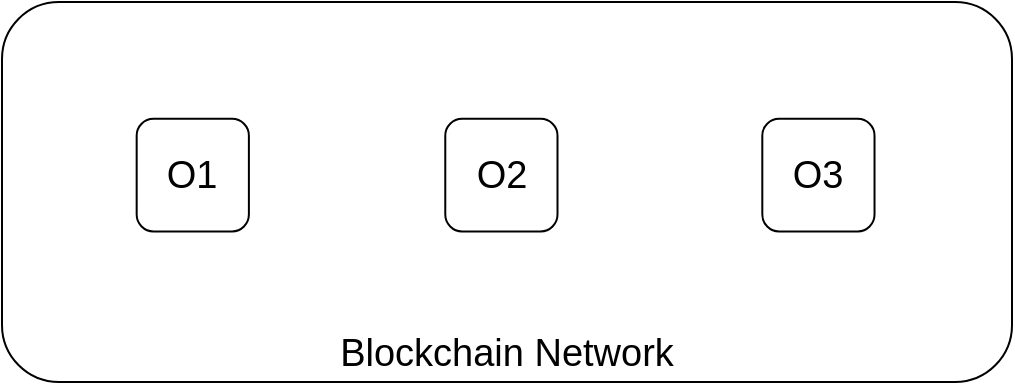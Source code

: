 <mxfile version="10.6.8" type="github"><diagram id="mfzKg1_uFQfkv3ks_dP2" name="4.1"><mxGraphModel dx="1158" dy="766" grid="1" gridSize="5" guides="1" tooltips="1" connect="1" arrows="1" fold="1" page="1" pageScale="1" pageWidth="827" pageHeight="1169" math="0" shadow="0"><root><mxCell id="0"/><mxCell id="1" parent="0"/><mxCell id="kjSvHr3pk-2MxdjNHJB1-1" value="" style="group;fontSize=19;" parent="1" vertex="1" connectable="0"><mxGeometry x="55" y="201" width="505" height="190" as="geometry"/></mxCell><mxCell id="jhw2X1reTYKyuGop0dNL-1" value="&lt;div style=&quot;text-align: right; font-size: 19px;&quot;&gt;&lt;span style=&quot;font-size: 19px;&quot;&gt;Blockchain Network&lt;/span&gt;&lt;/div&gt;" style="rounded=1;whiteSpace=wrap;html=1;fillColor=none;align=center;verticalAlign=bottom;labelPosition=center;verticalLabelPosition=middle;fontSize=19;" parent="kjSvHr3pk-2MxdjNHJB1-1" vertex="1"><mxGeometry width="505.0" height="190" as="geometry"/></mxCell><mxCell id="jhw2X1reTYKyuGop0dNL-16" value="O1" style="rounded=1;whiteSpace=wrap;html=1;fontSize=19;" parent="kjSvHr3pk-2MxdjNHJB1-1" vertex="1"><mxGeometry x="67.333" y="58.407" width="56.111" height="56.296" as="geometry"/></mxCell><mxCell id="jhw2X1reTYKyuGop0dNL-19" value="O3" style="rounded=1;whiteSpace=wrap;html=1;glass=0;comic=0;fontSize=19;" parent="kjSvHr3pk-2MxdjNHJB1-1" vertex="1"><mxGeometry x="380.153" y="58.407" width="56.111" height="56.296" as="geometry"/></mxCell><mxCell id="jhw2X1reTYKyuGop0dNL-20" value="O2&lt;br style=&quot;font-size: 19px;&quot;&gt;" style="rounded=1;whiteSpace=wrap;html=1;fontSize=19;" parent="kjSvHr3pk-2MxdjNHJB1-1" vertex="1"><mxGeometry x="221.639" y="58.407" width="56.111" height="56.296" as="geometry"/></mxCell></root></mxGraphModel></diagram><diagram id="zkg2t8vPMeqwTHeWSz6s" name="4.2"><mxGraphModel dx="1158" dy="766" grid="1" gridSize="10" guides="1" tooltips="1" connect="1" arrows="1" fold="1" page="1" pageScale="1" pageWidth="827" pageHeight="1169" math="0" shadow="0"><root><mxCell id="YsiFuoiePA3eCrsGpuy7-0"/><mxCell id="YsiFuoiePA3eCrsGpuy7-1" parent="YsiFuoiePA3eCrsGpuy7-0"/><mxCell id="slwsoK_eS2He9JJzo-t5-0" value="&lt;div style=&quot;text-align: right; font-size: 19px;&quot;&gt;&lt;span style=&quot;font-size: 19px;&quot;&gt;Blockchain Network&lt;/span&gt;&lt;/div&gt;" style="rounded=1;whiteSpace=wrap;html=1;fillColor=none;align=center;verticalAlign=bottom;labelPosition=center;verticalLabelPosition=middle;fontSize=19;" parent="YsiFuoiePA3eCrsGpuy7-1" vertex="1"><mxGeometry x="150" y="291.475" width="490" height="183.525" as="geometry"/></mxCell><mxCell id="slwsoK_eS2He9JJzo-t5-2" value="" style="rounded=1;whiteSpace=wrap;html=1;dashed=1;fontSize=19;" parent="YsiFuoiePA3eCrsGpuy7-1" vertex="1"><mxGeometry x="220" y="195" width="160" height="68" as="geometry"/></mxCell><mxCell id="slwsoK_eS2He9JJzo-t5-7" value="O1" style="rounded=1;whiteSpace=wrap;html=1;fontSize=19;" parent="YsiFuoiePA3eCrsGpuy7-1" vertex="1"><mxGeometry x="239.181" y="215.627" width="34.028" height="33.986" as="geometry"/></mxCell><mxCell id="slwsoK_eS2He9JJzo-t5-8" value="O2&lt;br style=&quot;font-size: 19px;&quot;&gt;" style="rounded=1;whiteSpace=wrap;html=1;fontSize=19;" parent="YsiFuoiePA3eCrsGpuy7-1" vertex="1"><mxGeometry x="285.458" y="215.627" width="34.028" height="33.986" as="geometry"/></mxCell><mxCell id="slwsoK_eS2He9JJzo-t5-9" value="C1" style="ellipse;whiteSpace=wrap;html=1;aspect=fixed;rounded=0;shadow=0;glass=0;comic=0;strokeWidth=1;fillColor=#ffffff;fontSize=19;" parent="YsiFuoiePA3eCrsGpuy7-1" vertex="1"><mxGeometry x="288.722" y="180" width="27.189" height="27.189" as="geometry"/></mxCell><mxCell id="slwsoK_eS2He9JJzo-t5-10" value="" style="rounded=1;whiteSpace=wrap;html=1;dashed=1;fontSize=19;" parent="YsiFuoiePA3eCrsGpuy7-1" vertex="1"><mxGeometry x="420" y="195" width="160" height="68" as="geometry"/></mxCell><mxCell id="slwsoK_eS2He9JJzo-t5-11" value="O2" style="rounded=1;whiteSpace=wrap;html=1;fontSize=19;" parent="YsiFuoiePA3eCrsGpuy7-1" vertex="1"><mxGeometry x="483.472" y="216.627" width="34.028" height="33.986" as="geometry"/></mxCell><mxCell id="slwsoK_eS2He9JJzo-t5-12" value="O3&lt;br style=&quot;font-size: 19px;&quot;&gt;" style="rounded=1;whiteSpace=wrap;html=1;fontSize=19;" parent="YsiFuoiePA3eCrsGpuy7-1" vertex="1"><mxGeometry x="529.75" y="216.627" width="34.028" height="33.986" as="geometry"/></mxCell><mxCell id="slwsoK_eS2He9JJzo-t5-13" value="C2" style="ellipse;whiteSpace=wrap;html=1;aspect=fixed;rounded=0;shadow=0;glass=0;comic=0;strokeWidth=1;fillColor=#ffffff;fontSize=19;" parent="YsiFuoiePA3eCrsGpuy7-1" vertex="1"><mxGeometry x="486.514" y="180" width="27.189" height="27.189" as="geometry"/></mxCell><mxCell id="slwsoK_eS2He9JJzo-t5-15" value="O1" style="rounded=1;whiteSpace=wrap;html=1;fontSize=19;" parent="YsiFuoiePA3eCrsGpuy7-1" vertex="1"><mxGeometry x="215.333" y="347.892" width="54.444" height="54.378" as="geometry"/></mxCell><mxCell id="slwsoK_eS2He9JJzo-t5-18" value="O3" style="rounded=1;whiteSpace=wrap;html=1;glass=0;comic=0;fontSize=19;" parent="YsiFuoiePA3eCrsGpuy7-1" vertex="1"><mxGeometry x="518.861" y="347.892" width="54.444" height="54.378" as="geometry"/></mxCell><mxCell id="slwsoK_eS2He9JJzo-t5-19" value="O2&lt;br style=&quot;font-size: 19px;&quot;&gt;" style="rounded=1;whiteSpace=wrap;html=1;fontSize=19;" parent="YsiFuoiePA3eCrsGpuy7-1" vertex="1"><mxGeometry x="365.056" y="347.892" width="54.444" height="54.378" as="geometry"/></mxCell><mxCell id="1G34glqlqpCsxme9DcE7-0" value="O3&lt;br style=&quot;font-size: 19px;&quot;&gt;" style="rounded=1;whiteSpace=wrap;html=1;fontSize=19;" vertex="1" parent="YsiFuoiePA3eCrsGpuy7-1"><mxGeometry x="331" y="216" width="34.028" height="33.986" as="geometry"/></mxCell><mxCell id="1G34glqlqpCsxme9DcE7-1" value="O1" style="rounded=1;whiteSpace=wrap;html=1;fontSize=19;" vertex="1" parent="YsiFuoiePA3eCrsGpuy7-1"><mxGeometry x="436" y="216.5" width="34.028" height="33.986" as="geometry"/></mxCell></root></mxGraphModel></diagram><diagram id="y8I6mTLfj_-tEmP5x7KI" name="4.3"><mxGraphModel dx="1158" dy="766" grid="1" gridSize="10" guides="1" tooltips="1" connect="1" arrows="1" fold="1" page="1" pageScale="1" pageWidth="827" pageHeight="1169" math="0" shadow="0"><root><mxCell id="nrZN8-n4PYEgZkkSQLIR-0"/><mxCell id="nrZN8-n4PYEgZkkSQLIR-1" parent="nrZN8-n4PYEgZkkSQLIR-0"/><mxCell id="sJeV1ZX_GzZwLSYsFDvA-1" value="L1" style="strokeWidth=1;html=1;shape=mxgraph.flowchart.document2;whiteSpace=wrap;size=0.25;rounded=1;glass=0;comic=0;fillColor=none;shadow=0;fontSize=19;" vertex="1" parent="nrZN8-n4PYEgZkkSQLIR-1"><mxGeometry x="492.5" y="407" width="44.519" height="35.945" as="geometry"/></mxCell><mxCell id="sJeV1ZX_GzZwLSYsFDvA-0" value="L2" style="strokeWidth=1;html=1;shape=mxgraph.flowchart.document2;whiteSpace=wrap;size=0.25;rounded=1;glass=0;comic=0;fillColor=none;shadow=0;fontSize=19;" vertex="1" parent="nrZN8-n4PYEgZkkSQLIR-1"><mxGeometry x="243.5" y="407" width="44.519" height="35.945" as="geometry"/></mxCell><mxCell id="Nn4rluThRJ4uWqiG2Cjb-0" value="&lt;div style=&quot;text-align: right; font-size: 19px;&quot;&gt;&lt;span style=&quot;font-size: 19px;&quot;&gt;Blockchain Network&lt;/span&gt;&lt;/div&gt;" style="rounded=1;whiteSpace=wrap;html=1;fillColor=none;align=center;verticalAlign=bottom;labelPosition=center;verticalLabelPosition=middle;fontSize=19;" parent="nrZN8-n4PYEgZkkSQLIR-1" vertex="1"><mxGeometry x="130" y="296.899" width="517" height="194.101" as="geometry"/></mxCell><mxCell id="Nn4rluThRJ4uWqiG2Cjb-1" value="L1" style="strokeWidth=1;html=1;shape=mxgraph.flowchart.document2;whiteSpace=wrap;size=0.25;rounded=1;glass=0;comic=0;fillColor=none;shadow=0;fontSize=19;" parent="nrZN8-n4PYEgZkkSQLIR-1" vertex="1"><mxGeometry x="171.647" y="406.889" width="44.519" height="35.945" as="geometry"/></mxCell><mxCell id="Nn4rluThRJ4uWqiG2Cjb-3" value="L1" style="strokeWidth=1;html=1;shape=mxgraph.flowchart.document2;whiteSpace=wrap;size=0.25;rounded=1;glass=0;comic=0;fillColor=none;shadow=0;fontSize=19;" parent="nrZN8-n4PYEgZkkSQLIR-1" vertex="1"><mxGeometry x="329.619" y="406.889" width="44.519" height="35.945" as="geometry"/></mxCell><mxCell id="Nn4rluThRJ4uWqiG2Cjb-4" value="L2" style="strokeWidth=1;html=1;shape=mxgraph.flowchart.document2;whiteSpace=wrap;size=0.25;rounded=1;glass=0;comic=0;fillColor=none;shadow=0;fontSize=19;" parent="nrZN8-n4PYEgZkkSQLIR-1" vertex="1"><mxGeometry x="399.989" y="406.889" width="44.519" height="35.945" as="geometry"/></mxCell><mxCell id="Nn4rluThRJ4uWqiG2Cjb-5" value="L2" style="strokeWidth=1;html=1;shape=mxgraph.flowchart.document2;whiteSpace=wrap;size=0.25;rounded=1;glass=0;comic=0;fillColor=none;shadow=0;fontSize=19;" parent="nrZN8-n4PYEgZkkSQLIR-1" vertex="1"><mxGeometry x="562.987" y="406.889" width="44.519" height="35.945" as="geometry"/></mxCell><mxCell id="Nn4rluThRJ4uWqiG2Cjb-15" value="O1" style="rounded=1;whiteSpace=wrap;html=1;fontSize=19;" parent="nrZN8-n4PYEgZkkSQLIR-1" vertex="1"><mxGeometry x="198.933" y="356.567" width="57.444" height="57.512" as="geometry"/></mxCell><mxCell id="Nn4rluThRJ4uWqiG2Cjb-18" value="O3" style="rounded=1;whiteSpace=wrap;html=1;glass=0;comic=0;fontSize=19;" parent="nrZN8-n4PYEgZkkSQLIR-1" vertex="1"><mxGeometry x="519.186" y="356.567" width="57.444" height="57.512" as="geometry"/></mxCell><mxCell id="Nn4rluThRJ4uWqiG2Cjb-19" value="O2&lt;br style=&quot;font-size: 19px;&quot;&gt;" style="rounded=1;whiteSpace=wrap;html=1;fontSize=19;" parent="nrZN8-n4PYEgZkkSQLIR-1" vertex="1"><mxGeometry x="356.906" y="356.567" width="57.444" height="57.512" as="geometry"/></mxCell><mxCell id="aTbAXiatMeYlJdMgS3DU-0" value="" style="rounded=1;whiteSpace=wrap;html=1;dashed=1;fontSize=19;" vertex="1" parent="nrZN8-n4PYEgZkkSQLIR-1"><mxGeometry x="208.5" y="200" width="160" height="68" as="geometry"/></mxCell><mxCell id="aTbAXiatMeYlJdMgS3DU-1" value="O1" style="rounded=1;whiteSpace=wrap;html=1;fontSize=19;" vertex="1" parent="nrZN8-n4PYEgZkkSQLIR-1"><mxGeometry x="227.681" y="220.627" width="34.028" height="33.986" as="geometry"/></mxCell><mxCell id="aTbAXiatMeYlJdMgS3DU-2" value="O2&lt;br style=&quot;font-size: 19px;&quot;&gt;" style="rounded=1;whiteSpace=wrap;html=1;fontSize=19;" vertex="1" parent="nrZN8-n4PYEgZkkSQLIR-1"><mxGeometry x="273.958" y="220.627" width="34.028" height="33.986" as="geometry"/></mxCell><mxCell id="aTbAXiatMeYlJdMgS3DU-3" value="C1" style="ellipse;whiteSpace=wrap;html=1;aspect=fixed;rounded=0;shadow=0;glass=0;comic=0;strokeWidth=1;fillColor=#ffffff;fontSize=19;" vertex="1" parent="nrZN8-n4PYEgZkkSQLIR-1"><mxGeometry x="277.222" y="185" width="27.189" height="27.189" as="geometry"/></mxCell><mxCell id="aTbAXiatMeYlJdMgS3DU-4" value="" style="rounded=1;whiteSpace=wrap;html=1;dashed=1;fontSize=19;" vertex="1" parent="nrZN8-n4PYEgZkkSQLIR-1"><mxGeometry x="408.5" y="200" width="160" height="68" as="geometry"/></mxCell><mxCell id="aTbAXiatMeYlJdMgS3DU-5" value="O2" style="rounded=1;whiteSpace=wrap;html=1;fontSize=19;" vertex="1" parent="nrZN8-n4PYEgZkkSQLIR-1"><mxGeometry x="471.972" y="221.627" width="34.028" height="33.986" as="geometry"/></mxCell><mxCell id="aTbAXiatMeYlJdMgS3DU-6" value="O3&lt;br style=&quot;font-size: 19px;&quot;&gt;" style="rounded=1;whiteSpace=wrap;html=1;fontSize=19;" vertex="1" parent="nrZN8-n4PYEgZkkSQLIR-1"><mxGeometry x="518.25" y="221.627" width="34.028" height="33.986" as="geometry"/></mxCell><mxCell id="aTbAXiatMeYlJdMgS3DU-7" value="C2" style="ellipse;whiteSpace=wrap;html=1;aspect=fixed;rounded=0;shadow=0;glass=0;comic=0;strokeWidth=1;fillColor=#ffffff;fontSize=19;" vertex="1" parent="nrZN8-n4PYEgZkkSQLIR-1"><mxGeometry x="475.014" y="185" width="27.189" height="27.189" as="geometry"/></mxCell><mxCell id="aTbAXiatMeYlJdMgS3DU-8" value="O3&lt;br style=&quot;font-size: 19px;&quot;&gt;" style="rounded=1;whiteSpace=wrap;html=1;fontSize=19;" vertex="1" parent="nrZN8-n4PYEgZkkSQLIR-1"><mxGeometry x="319.5" y="221" width="34.028" height="33.986" as="geometry"/></mxCell><mxCell id="aTbAXiatMeYlJdMgS3DU-9" value="O1" style="rounded=1;whiteSpace=wrap;html=1;fontSize=19;" vertex="1" parent="nrZN8-n4PYEgZkkSQLIR-1"><mxGeometry x="424.5" y="221.5" width="34.028" height="33.986" as="geometry"/></mxCell></root></mxGraphModel></diagram><diagram id="62HUwY6u4gXJYzqrLtGb" name="4.4"><mxGraphModel dx="1158" dy="766" grid="1" gridSize="10" guides="1" tooltips="1" connect="1" arrows="1" fold="1" page="1" pageScale="1" pageWidth="827" pageHeight="1169" math="0" shadow="0"><root><mxCell id="T0lVoR976LLx0iHu18He-0"/><mxCell id="T0lVoR976LLx0iHu18He-1" parent="T0lVoR976LLx0iHu18He-0"/><mxCell id="2muNRBrQ0ZA27vSj4bNf-0" value="&lt;div style=&quot;text-align: right; font-size: 19px;&quot;&gt;&lt;span style=&quot;font-size: 19px;&quot;&gt;Blockchain Network&lt;/span&gt;&lt;/div&gt;" style="rounded=1;whiteSpace=wrap;html=1;fillColor=none;align=center;verticalAlign=bottom;labelPosition=center;verticalLabelPosition=middle;fontSize=19;" parent="T0lVoR976LLx0iHu18He-1" vertex="1"><mxGeometry x="110" y="310" width="555" height="204" as="geometry"/></mxCell><mxCell id="KkVxYUReyl_7_vPTEamn-13" value="S5" style="shape=card;whiteSpace=wrap;html=1;rounded=0;shadow=0;glass=0;comic=0;strokeWidth=1;fillColor=none;size=10;fontSize=19;" vertex="1" parent="T0lVoR976LLx0iHu18He-1"><mxGeometry x="227" y="346.5" width="46.25" height="38.579" as="geometry"/></mxCell><mxCell id="KkVxYUReyl_7_vPTEamn-12" value="S4" style="shape=card;whiteSpace=wrap;html=1;rounded=0;shadow=0;glass=0;comic=0;strokeWidth=1;fillColor=none;size=10;fontSize=19;" vertex="1" parent="T0lVoR976LLx0iHu18He-1"><mxGeometry x="501" y="346.5" width="46.25" height="38.579" as="geometry"/></mxCell><mxCell id="KkVxYUReyl_7_vPTEamn-11" value="L1" style="strokeWidth=1;html=1;shape=mxgraph.flowchart.document2;whiteSpace=wrap;size=0.25;rounded=1;glass=0;comic=0;fillColor=none;shadow=0;fontSize=19;" vertex="1" parent="T0lVoR976LLx0iHu18He-1"><mxGeometry x="499.5" y="427.5" width="47.792" height="38.579" as="geometry"/></mxCell><mxCell id="KkVxYUReyl_7_vPTEamn-10" value="L2" style="strokeWidth=1;html=1;shape=mxgraph.flowchart.document2;whiteSpace=wrap;size=0.25;rounded=1;glass=0;comic=0;fillColor=none;shadow=0;fontSize=19;" vertex="1" parent="T0lVoR976LLx0iHu18He-1"><mxGeometry x="226" y="427.5" width="47.792" height="38.579" as="geometry"/></mxCell><mxCell id="2muNRBrQ0ZA27vSj4bNf-1" value="L1" style="strokeWidth=1;html=1;shape=mxgraph.flowchart.document2;whiteSpace=wrap;size=0.25;rounded=1;glass=0;comic=0;fillColor=none;shadow=0;fontSize=19;" parent="T0lVoR976LLx0iHu18He-1" vertex="1"><mxGeometry x="154.208" y="427.726" width="47.792" height="38.579" as="geometry"/></mxCell><mxCell id="2muNRBrQ0ZA27vSj4bNf-3" value="L1" style="strokeWidth=1;html=1;shape=mxgraph.flowchart.document2;whiteSpace=wrap;size=0.25;rounded=1;glass=0;comic=0;fillColor=none;shadow=0;fontSize=19;" parent="T0lVoR976LLx0iHu18He-1" vertex="1"><mxGeometry x="323.792" y="427.726" width="47.792" height="38.579" as="geometry"/></mxCell><mxCell id="2muNRBrQ0ZA27vSj4bNf-4" value="L2" style="strokeWidth=1;html=1;shape=mxgraph.flowchart.document2;whiteSpace=wrap;size=0.25;rounded=1;glass=0;comic=0;fillColor=none;shadow=0;fontSize=19;" parent="T0lVoR976LLx0iHu18He-1" vertex="1"><mxGeometry x="399.333" y="427.726" width="47.792" height="38.579" as="geometry"/></mxCell><mxCell id="2muNRBrQ0ZA27vSj4bNf-5" value="L2" style="strokeWidth=1;html=1;shape=mxgraph.flowchart.document2;whiteSpace=wrap;size=0.25;rounded=1;glass=0;comic=0;fillColor=none;shadow=0;fontSize=19;" parent="T0lVoR976LLx0iHu18He-1" vertex="1"><mxGeometry x="574.312" y="427.726" width="47.792" height="38.579" as="geometry"/></mxCell><mxCell id="2muNRBrQ0ZA27vSj4bNf-6" value="S4" style="shape=card;whiteSpace=wrap;html=1;rounded=0;shadow=0;glass=0;comic=0;strokeWidth=1;fillColor=none;size=10;fontSize=19;" parent="T0lVoR976LLx0iHu18He-1" vertex="1"><mxGeometry x="154.208" y="346.711" width="46.25" height="38.579" as="geometry"/></mxCell><mxCell id="2muNRBrQ0ZA27vSj4bNf-14" value="S5" style="shape=card;whiteSpace=wrap;html=1;rounded=0;shadow=0;glass=0;comic=0;strokeWidth=1;fillColor=none;size=10;fontSize=19;" parent="T0lVoR976LLx0iHu18He-1" vertex="1"><mxGeometry x="400.875" y="346.711" width="46.25" height="38.579" as="geometry"/></mxCell><mxCell id="2muNRBrQ0ZA27vSj4bNf-15" value="O1" style="rounded=1;whiteSpace=wrap;html=1;fontSize=19;" parent="T0lVoR976LLx0iHu18He-1" vertex="1"><mxGeometry x="183.5" y="373.716" width="61.667" height="61.726" as="geometry"/></mxCell><mxCell id="2muNRBrQ0ZA27vSj4bNf-16" value="S4" style="shape=card;whiteSpace=wrap;html=1;rounded=0;shadow=0;glass=0;comic=0;strokeWidth=1;fillColor=none;size=10;fontSize=19;" parent="T0lVoR976LLx0iHu18He-1" vertex="1"><mxGeometry x="325.333" y="346.711" width="46.25" height="38.579" as="geometry"/></mxCell><mxCell id="2muNRBrQ0ZA27vSj4bNf-17" value="S5" style="shape=card;whiteSpace=wrap;html=1;rounded=0;shadow=0;glass=0;comic=0;strokeWidth=1;fillColor=none;size=10;fontSize=19;" parent="T0lVoR976LLx0iHu18He-1" vertex="1"><mxGeometry x="574.312" y="346.711" width="46.25" height="38.579" as="geometry"/></mxCell><mxCell id="2muNRBrQ0ZA27vSj4bNf-18" value="O3" style="rounded=1;whiteSpace=wrap;html=1;glass=0;comic=0;fontSize=19;" parent="T0lVoR976LLx0iHu18He-1" vertex="1"><mxGeometry x="527.292" y="373.716" width="61.667" height="61.726" as="geometry"/></mxCell><mxCell id="2muNRBrQ0ZA27vSj4bNf-19" value="O2&lt;br style=&quot;font-size: 19px;&quot;&gt;" style="rounded=1;whiteSpace=wrap;html=1;fontSize=19;" parent="T0lVoR976LLx0iHu18He-1" vertex="1"><mxGeometry x="353.083" y="373.716" width="61.667" height="61.726" as="geometry"/></mxCell><mxCell id="KkVxYUReyl_7_vPTEamn-0" value="" style="rounded=1;whiteSpace=wrap;html=1;dashed=1;fontSize=19;" vertex="1" parent="T0lVoR976LLx0iHu18He-1"><mxGeometry x="191.5" y="215" width="160" height="68" as="geometry"/></mxCell><mxCell id="KkVxYUReyl_7_vPTEamn-1" value="O1" style="rounded=1;whiteSpace=wrap;html=1;fontSize=19;" vertex="1" parent="T0lVoR976LLx0iHu18He-1"><mxGeometry x="210.681" y="235.627" width="34.028" height="33.986" as="geometry"/></mxCell><mxCell id="KkVxYUReyl_7_vPTEamn-2" value="O2&lt;br style=&quot;font-size: 19px;&quot;&gt;" style="rounded=1;whiteSpace=wrap;html=1;fontSize=19;" vertex="1" parent="T0lVoR976LLx0iHu18He-1"><mxGeometry x="256.958" y="235.627" width="34.028" height="33.986" as="geometry"/></mxCell><mxCell id="KkVxYUReyl_7_vPTEamn-3" value="C1" style="ellipse;whiteSpace=wrap;html=1;aspect=fixed;rounded=0;shadow=0;glass=0;comic=0;strokeWidth=1;fillColor=#ffffff;fontSize=19;" vertex="1" parent="T0lVoR976LLx0iHu18He-1"><mxGeometry x="260.222" y="200" width="27.189" height="27.189" as="geometry"/></mxCell><mxCell id="KkVxYUReyl_7_vPTEamn-4" value="" style="rounded=1;whiteSpace=wrap;html=1;dashed=1;fontSize=19;" vertex="1" parent="T0lVoR976LLx0iHu18He-1"><mxGeometry x="391.5" y="215" width="160" height="68" as="geometry"/></mxCell><mxCell id="KkVxYUReyl_7_vPTEamn-5" value="O2" style="rounded=1;whiteSpace=wrap;html=1;fontSize=19;" vertex="1" parent="T0lVoR976LLx0iHu18He-1"><mxGeometry x="454.972" y="236.627" width="34.028" height="33.986" as="geometry"/></mxCell><mxCell id="KkVxYUReyl_7_vPTEamn-6" value="O3&lt;br style=&quot;font-size: 19px;&quot;&gt;" style="rounded=1;whiteSpace=wrap;html=1;fontSize=19;" vertex="1" parent="T0lVoR976LLx0iHu18He-1"><mxGeometry x="501.25" y="236.627" width="34.028" height="33.986" as="geometry"/></mxCell><mxCell id="KkVxYUReyl_7_vPTEamn-7" value="C2" style="ellipse;whiteSpace=wrap;html=1;aspect=fixed;rounded=0;shadow=0;glass=0;comic=0;strokeWidth=1;fillColor=#ffffff;fontSize=19;" vertex="1" parent="T0lVoR976LLx0iHu18He-1"><mxGeometry x="458.014" y="200" width="27.189" height="27.189" as="geometry"/></mxCell><mxCell id="KkVxYUReyl_7_vPTEamn-8" value="O3&lt;br style=&quot;font-size: 19px;&quot;&gt;" style="rounded=1;whiteSpace=wrap;html=1;fontSize=19;" vertex="1" parent="T0lVoR976LLx0iHu18He-1"><mxGeometry x="302.5" y="236" width="34.028" height="33.986" as="geometry"/></mxCell><mxCell id="KkVxYUReyl_7_vPTEamn-9" value="O1" style="rounded=1;whiteSpace=wrap;html=1;fontSize=19;" vertex="1" parent="T0lVoR976LLx0iHu18He-1"><mxGeometry x="407.5" y="236.5" width="34.028" height="33.986" as="geometry"/></mxCell></root></mxGraphModel></diagram><diagram id="zyAbCsuLabFITKO6aNho" name="4.5"><mxGraphModel dx="1158" dy="766" grid="1" gridSize="10" guides="1" tooltips="1" connect="1" arrows="1" fold="1" page="1" pageScale="1" pageWidth="827" pageHeight="1169" math="0" shadow="0"><root><mxCell id="h7IFSbGz2ldRUIYKUlKe-0"/><mxCell id="h7IFSbGz2ldRUIYKUlKe-1" parent="h7IFSbGz2ldRUIYKUlKe-0"/><mxCell id="b8_kasrjKHsu7umrKUB4-27" style="edgeStyle=orthogonalEdgeStyle;rounded=0;orthogonalLoop=1;jettySize=auto;html=1;" parent="h7IFSbGz2ldRUIYKUlKe-1" source="PIFyEkPxou8xLsp2nBag-25" edge="1"><mxGeometry relative="1" as="geometry"><mxPoint x="238.729" y="160" as="targetPoint"/></mxGeometry></mxCell><mxCell id="PIFyEkPxou8xLsp2nBag-25" value="A1" style="rounded=0;whiteSpace=wrap;html=1;shadow=0;glass=0;comic=0;strokeWidth=1;fillColor=#ffffff;fontSize=19;" parent="h7IFSbGz2ldRUIYKUlKe-1" vertex="1"><mxGeometry x="215.604" y="70" width="46.25" height="46.294" as="geometry"/></mxCell><mxCell id="b8_kasrjKHsu7umrKUB4-29" style="edgeStyle=orthogonalEdgeStyle;rounded=0;orthogonalLoop=1;jettySize=auto;html=1;" parent="h7IFSbGz2ldRUIYKUlKe-1" source="PIFyEkPxou8xLsp2nBag-27" edge="1"><mxGeometry relative="1" as="geometry"><mxPoint x="498.5" y="160" as="targetPoint"/></mxGeometry></mxCell><mxCell id="PIFyEkPxou8xLsp2nBag-27" value="A3" style="rounded=0;whiteSpace=wrap;html=1;shadow=0;glass=0;comic=0;strokeWidth=1;fillColor=#ffffff;fontSize=19;" parent="h7IFSbGz2ldRUIYKUlKe-1" vertex="1"><mxGeometry x="475.375" y="70" width="46.25" height="46.294" as="geometry"/></mxCell><mxCell id="b8_kasrjKHsu7umrKUB4-28" style="edgeStyle=orthogonalEdgeStyle;rounded=0;orthogonalLoop=1;jettySize=auto;html=1;" parent="h7IFSbGz2ldRUIYKUlKe-1" source="PIFyEkPxou8xLsp2nBag-30" edge="1"><mxGeometry relative="1" as="geometry"><mxPoint x="369" y="160" as="targetPoint"/></mxGeometry></mxCell><mxCell id="PIFyEkPxou8xLsp2nBag-30" value="A2" style="rounded=0;whiteSpace=wrap;html=1;shadow=0;glass=0;comic=0;strokeWidth=1;fillColor=#ffffff;fontSize=19;" parent="h7IFSbGz2ldRUIYKUlKe-1" vertex="1"><mxGeometry x="345.875" y="70" width="46.25" height="46.294" as="geometry"/></mxCell><mxCell id="b8_kasrjKHsu7umrKUB4-0" value="&lt;div style=&quot;text-align: right; font-size: 19px;&quot;&gt;&lt;span style=&quot;font-size: 19px;&quot;&gt;Blockchain Network&lt;/span&gt;&lt;/div&gt;" style="rounded=1;whiteSpace=wrap;html=1;fillColor=none;align=center;verticalAlign=bottom;labelPosition=center;verticalLabelPosition=middle;fontSize=19;" parent="h7IFSbGz2ldRUIYKUlKe-1" vertex="1"><mxGeometry x="108" y="308" width="555" height="204" as="geometry"/></mxCell><mxCell id="b8_kasrjKHsu7umrKUB4-1" value="S5" style="shape=card;whiteSpace=wrap;html=1;rounded=0;shadow=0;glass=0;comic=0;strokeWidth=1;fillColor=none;size=10;fontSize=19;" parent="h7IFSbGz2ldRUIYKUlKe-1" vertex="1"><mxGeometry x="225" y="344.5" width="46.25" height="38.579" as="geometry"/></mxCell><mxCell id="b8_kasrjKHsu7umrKUB4-2" value="S4" style="shape=card;whiteSpace=wrap;html=1;rounded=0;shadow=0;glass=0;comic=0;strokeWidth=1;fillColor=none;size=10;fontSize=19;" parent="h7IFSbGz2ldRUIYKUlKe-1" vertex="1"><mxGeometry x="499" y="344.5" width="46.25" height="38.579" as="geometry"/></mxCell><mxCell id="b8_kasrjKHsu7umrKUB4-3" value="L1" style="strokeWidth=1;html=1;shape=mxgraph.flowchart.document2;whiteSpace=wrap;size=0.25;rounded=1;glass=0;comic=0;fillColor=none;shadow=0;fontSize=19;" parent="h7IFSbGz2ldRUIYKUlKe-1" vertex="1"><mxGeometry x="497.5" y="425.5" width="47.792" height="38.579" as="geometry"/></mxCell><mxCell id="b8_kasrjKHsu7umrKUB4-4" value="L2" style="strokeWidth=1;html=1;shape=mxgraph.flowchart.document2;whiteSpace=wrap;size=0.25;rounded=1;glass=0;comic=0;fillColor=none;shadow=0;fontSize=19;" parent="h7IFSbGz2ldRUIYKUlKe-1" vertex="1"><mxGeometry x="224" y="425.5" width="47.792" height="38.579" as="geometry"/></mxCell><mxCell id="b8_kasrjKHsu7umrKUB4-5" value="L1" style="strokeWidth=1;html=1;shape=mxgraph.flowchart.document2;whiteSpace=wrap;size=0.25;rounded=1;glass=0;comic=0;fillColor=none;shadow=0;fontSize=19;" parent="h7IFSbGz2ldRUIYKUlKe-1" vertex="1"><mxGeometry x="152.208" y="425.726" width="47.792" height="38.579" as="geometry"/></mxCell><mxCell id="b8_kasrjKHsu7umrKUB4-6" value="L1" style="strokeWidth=1;html=1;shape=mxgraph.flowchart.document2;whiteSpace=wrap;size=0.25;rounded=1;glass=0;comic=0;fillColor=none;shadow=0;fontSize=19;" parent="h7IFSbGz2ldRUIYKUlKe-1" vertex="1"><mxGeometry x="321.792" y="425.726" width="47.792" height="38.579" as="geometry"/></mxCell><mxCell id="b8_kasrjKHsu7umrKUB4-7" value="L2" style="strokeWidth=1;html=1;shape=mxgraph.flowchart.document2;whiteSpace=wrap;size=0.25;rounded=1;glass=0;comic=0;fillColor=none;shadow=0;fontSize=19;" parent="h7IFSbGz2ldRUIYKUlKe-1" vertex="1"><mxGeometry x="397.333" y="425.726" width="47.792" height="38.579" as="geometry"/></mxCell><mxCell id="b8_kasrjKHsu7umrKUB4-8" value="L2" style="strokeWidth=1;html=1;shape=mxgraph.flowchart.document2;whiteSpace=wrap;size=0.25;rounded=1;glass=0;comic=0;fillColor=none;shadow=0;fontSize=19;" parent="h7IFSbGz2ldRUIYKUlKe-1" vertex="1"><mxGeometry x="572.312" y="425.726" width="47.792" height="38.579" as="geometry"/></mxCell><mxCell id="b8_kasrjKHsu7umrKUB4-9" value="S4" style="shape=card;whiteSpace=wrap;html=1;rounded=0;shadow=0;glass=0;comic=0;strokeWidth=1;fillColor=none;size=10;fontSize=19;" parent="h7IFSbGz2ldRUIYKUlKe-1" vertex="1"><mxGeometry x="152.208" y="344.711" width="46.25" height="38.579" as="geometry"/></mxCell><mxCell id="b8_kasrjKHsu7umrKUB4-10" value="S5" style="shape=card;whiteSpace=wrap;html=1;rounded=0;shadow=0;glass=0;comic=0;strokeWidth=1;fillColor=none;size=10;fontSize=19;" parent="h7IFSbGz2ldRUIYKUlKe-1" vertex="1"><mxGeometry x="398.875" y="344.711" width="46.25" height="38.579" as="geometry"/></mxCell><mxCell id="b8_kasrjKHsu7umrKUB4-11" value="O1" style="rounded=1;whiteSpace=wrap;html=1;fontSize=19;" parent="h7IFSbGz2ldRUIYKUlKe-1" vertex="1"><mxGeometry x="181.5" y="371.716" width="61.667" height="61.726" as="geometry"/></mxCell><mxCell id="b8_kasrjKHsu7umrKUB4-12" value="S4" style="shape=card;whiteSpace=wrap;html=1;rounded=0;shadow=0;glass=0;comic=0;strokeWidth=1;fillColor=none;size=10;fontSize=19;" parent="h7IFSbGz2ldRUIYKUlKe-1" vertex="1"><mxGeometry x="323.333" y="344.711" width="46.25" height="38.579" as="geometry"/></mxCell><mxCell id="b8_kasrjKHsu7umrKUB4-13" value="S5" style="shape=card;whiteSpace=wrap;html=1;rounded=0;shadow=0;glass=0;comic=0;strokeWidth=1;fillColor=none;size=10;fontSize=19;" parent="h7IFSbGz2ldRUIYKUlKe-1" vertex="1"><mxGeometry x="572.312" y="344.711" width="46.25" height="38.579" as="geometry"/></mxCell><mxCell id="b8_kasrjKHsu7umrKUB4-14" value="O3" style="rounded=1;whiteSpace=wrap;html=1;glass=0;comic=0;fontSize=19;" parent="h7IFSbGz2ldRUIYKUlKe-1" vertex="1"><mxGeometry x="525.292" y="371.716" width="61.667" height="61.726" as="geometry"/></mxCell><mxCell id="b8_kasrjKHsu7umrKUB4-15" value="O2&lt;br style=&quot;font-size: 19px;&quot;&gt;" style="rounded=1;whiteSpace=wrap;html=1;fontSize=19;" parent="h7IFSbGz2ldRUIYKUlKe-1" vertex="1"><mxGeometry x="351.083" y="371.716" width="61.667" height="61.726" as="geometry"/></mxCell><mxCell id="b8_kasrjKHsu7umrKUB4-16" value="" style="rounded=1;whiteSpace=wrap;html=1;dashed=1;fontSize=19;" parent="h7IFSbGz2ldRUIYKUlKe-1" vertex="1"><mxGeometry x="189.5" y="213" width="160" height="68" as="geometry"/></mxCell><mxCell id="b8_kasrjKHsu7umrKUB4-17" value="O1" style="rounded=1;whiteSpace=wrap;html=1;fontSize=19;" parent="h7IFSbGz2ldRUIYKUlKe-1" vertex="1"><mxGeometry x="208.681" y="233.627" width="34.028" height="33.986" as="geometry"/></mxCell><mxCell id="b8_kasrjKHsu7umrKUB4-18" value="O2&lt;br style=&quot;font-size: 19px;&quot;&gt;" style="rounded=1;whiteSpace=wrap;html=1;fontSize=19;" parent="h7IFSbGz2ldRUIYKUlKe-1" vertex="1"><mxGeometry x="254.958" y="233.627" width="34.028" height="33.986" as="geometry"/></mxCell><mxCell id="b8_kasrjKHsu7umrKUB4-19" value="C1" style="ellipse;whiteSpace=wrap;html=1;aspect=fixed;rounded=0;shadow=0;glass=0;comic=0;strokeWidth=1;fillColor=#ffffff;fontSize=19;" parent="h7IFSbGz2ldRUIYKUlKe-1" vertex="1"><mxGeometry x="258.222" y="198" width="27.189" height="27.189" as="geometry"/></mxCell><mxCell id="b8_kasrjKHsu7umrKUB4-20" value="" style="rounded=1;whiteSpace=wrap;html=1;dashed=1;fontSize=19;" parent="h7IFSbGz2ldRUIYKUlKe-1" vertex="1"><mxGeometry x="389.5" y="213" width="160" height="68" as="geometry"/></mxCell><mxCell id="b8_kasrjKHsu7umrKUB4-21" value="O2" style="rounded=1;whiteSpace=wrap;html=1;fontSize=19;" parent="h7IFSbGz2ldRUIYKUlKe-1" vertex="1"><mxGeometry x="452.972" y="234.627" width="34.028" height="33.986" as="geometry"/></mxCell><mxCell id="b8_kasrjKHsu7umrKUB4-22" value="O3&lt;br style=&quot;font-size: 19px;&quot;&gt;" style="rounded=1;whiteSpace=wrap;html=1;fontSize=19;" parent="h7IFSbGz2ldRUIYKUlKe-1" vertex="1"><mxGeometry x="499.25" y="234.627" width="34.028" height="33.986" as="geometry"/></mxCell><mxCell id="b8_kasrjKHsu7umrKUB4-23" value="C2" style="ellipse;whiteSpace=wrap;html=1;aspect=fixed;rounded=0;shadow=0;glass=0;comic=0;strokeWidth=1;fillColor=#ffffff;fontSize=19;" parent="h7IFSbGz2ldRUIYKUlKe-1" vertex="1"><mxGeometry x="456.014" y="198" width="27.189" height="27.189" as="geometry"/></mxCell><mxCell id="b8_kasrjKHsu7umrKUB4-24" value="O3&lt;br style=&quot;font-size: 19px;&quot;&gt;" style="rounded=1;whiteSpace=wrap;html=1;fontSize=19;" parent="h7IFSbGz2ldRUIYKUlKe-1" vertex="1"><mxGeometry x="300.5" y="234" width="34.028" height="33.986" as="geometry"/></mxCell><mxCell id="b8_kasrjKHsu7umrKUB4-25" value="O1" style="rounded=1;whiteSpace=wrap;html=1;fontSize=19;" parent="h7IFSbGz2ldRUIYKUlKe-1" vertex="1"><mxGeometry x="405.5" y="234.5" width="34.028" height="33.986" as="geometry"/></mxCell><mxCell id="b8_kasrjKHsu7umrKUB4-26" value="" style="shape=link;html=1;" parent="h7IFSbGz2ldRUIYKUlKe-1" edge="1"><mxGeometry width="50" height="50" relative="1" as="geometry"><mxPoint x="190" y="160" as="sourcePoint"/><mxPoint x="520" y="160" as="targetPoint"/></mxGeometry></mxCell><mxCell id="b8_kasrjKHsu7umrKUB4-30" value="" style="endArrow=classic;html=1;entryX=0.5;entryY=0;entryDx=0;entryDy=0;" parent="h7IFSbGz2ldRUIYKUlKe-1" target="b8_kasrjKHsu7umrKUB4-19" edge="1"><mxGeometry width="50" height="50" relative="1" as="geometry"><mxPoint x="272" y="160" as="sourcePoint"/><mxPoint x="90" y="180" as="targetPoint"/></mxGeometry></mxCell><mxCell id="b8_kasrjKHsu7umrKUB4-31" value="" style="endArrow=classic;html=1;entryX=0.5;entryY=0;entryDx=0;entryDy=0;" parent="h7IFSbGz2ldRUIYKUlKe-1" edge="1"><mxGeometry width="50" height="50" relative="1" as="geometry"><mxPoint x="469" y="160" as="sourcePoint"/><mxPoint x="469" y="198" as="targetPoint"/></mxGeometry></mxCell></root></mxGraphModel></diagram><diagram id="PrecfoLLi43n9wypLipw" name="4.6"><mxGraphModel dx="1158" dy="766" grid="1" gridSize="10" guides="1" tooltips="1" connect="1" arrows="1" fold="1" page="1" pageScale="1" pageWidth="827" pageHeight="1169" math="0" shadow="0"><root><mxCell id="eS8cCxd6UT843ZwHcaMQ-0"/><mxCell id="eS8cCxd6UT843ZwHcaMQ-1" parent="eS8cCxd6UT843ZwHcaMQ-0"/><mxCell id="EI6t5sOObnbPapXHqy8i-0" value="&lt;font style=&quot;font-size: 18px; line-height: 150%;&quot;&gt;O1：医院&lt;br style=&quot;font-size: 18px;&quot;&gt;O2：银行&lt;br style=&quot;font-size: 18px;&quot;&gt;O3：人社&lt;br style=&quot;font-size: 18px;&quot;&gt;&lt;br style=&quot;font-size: 18px;&quot;&gt;&lt;br style=&quot;font-size: 18px;&quot;&gt;&lt;/font&gt;" style="text;html=1;strokeColor=none;fillColor=none;align=left;verticalAlign=top;whiteSpace=wrap;rounded=0;fontSize=18;" parent="eS8cCxd6UT843ZwHcaMQ-1" vertex="1"><mxGeometry x="760.5" y="167.5" width="88" height="85" as="geometry"/></mxCell><mxCell id="EI6t5sOObnbPapXHqy8i-2" value="&lt;font style=&quot;font-size: 18px; line-height: 150%;&quot;&gt;&lt;span style=&quot;font-size: 18px;&quot;&gt;C1：联盟1&lt;/span&gt;&lt;br style=&quot;font-size: 18px;&quot;&gt;&lt;span style=&quot;font-size: 18px;&quot;&gt;C2：联盟2&lt;/span&gt;&lt;br style=&quot;font-size: 18px;&quot;&gt;&lt;br style=&quot;font-size: 18px;&quot;&gt;&lt;br style=&quot;font-size: 18px;&quot;&gt;&lt;/font&gt;" style="text;html=1;strokeColor=none;fillColor=none;align=left;verticalAlign=top;whiteSpace=wrap;rounded=0;fontSize=18;" parent="eS8cCxd6UT843ZwHcaMQ-1" vertex="1"><mxGeometry x="761" y="299" width="95" height="85" as="geometry"/></mxCell><mxCell id="EI6t5sOObnbPapXHqy8i-5" value="&lt;font style=&quot;font-size: 18px; line-height: 150%;&quot;&gt;A1：医院业务&lt;br style=&quot;font-size: 18px;&quot;&gt;A2：银行业务&lt;br style=&quot;font-size: 18px;&quot;&gt;A3：人社业务&lt;br style=&quot;font-size: 18px;&quot;&gt;&lt;br style=&quot;font-size: 18px;&quot;&gt;&lt;br style=&quot;font-size: 18px;&quot;&gt;&lt;/font&gt;" style="text;html=1;strokeColor=none;fillColor=none;align=left;verticalAlign=top;whiteSpace=wrap;rounded=0;fontSize=18;" parent="eS8cCxd6UT843ZwHcaMQ-1" vertex="1"><mxGeometry x="761" y="400" width="118" height="85" as="geometry"/></mxCell><mxCell id="EI6t5sOObnbPapXHqy8i-6" value="&lt;font style=&quot;font-size: 18px ; line-height: 150%&quot;&gt;S4：C1的合约&lt;br style=&quot;font-size: 18px&quot;&gt;S5：C2的合约&lt;br style=&quot;font-size: 18px&quot;&gt;&lt;br style=&quot;font-size: 18px&quot;&gt;&lt;/font&gt;" style="text;html=1;strokeColor=none;fillColor=none;align=left;verticalAlign=top;whiteSpace=wrap;rounded=0;fontSize=18;" parent="eS8cCxd6UT843ZwHcaMQ-1" vertex="1"><mxGeometry x="760.5" y="539" width="156" height="85" as="geometry"/></mxCell><mxCell id="EI6t5sOObnbPapXHqy8i-7" value="&lt;font style=&quot;font-size: 18px ; line-height: 150%&quot;&gt;L1：C1的账本&lt;br style=&quot;font-size: 18px&quot;&gt;L2：C2的账本&lt;br style=&quot;font-size: 18px&quot;&gt;&lt;/font&gt;" style="text;html=1;strokeColor=none;fillColor=none;align=left;verticalAlign=top;whiteSpace=wrap;rounded=0;fontSize=18;" parent="eS8cCxd6UT843ZwHcaMQ-1" vertex="1"><mxGeometry x="760.5" y="639" width="160" height="65" as="geometry"/></mxCell><mxCell id="C0FI5Ow2qbpHaz7XfKDV-0" style="edgeStyle=orthogonalEdgeStyle;rounded=0;orthogonalLoop=1;jettySize=auto;html=1;" parent="eS8cCxd6UT843ZwHcaMQ-1" source="C0FI5Ow2qbpHaz7XfKDV-1" edge="1"><mxGeometry relative="1" as="geometry"><mxPoint x="270.229" y="230" as="targetPoint"/></mxGeometry></mxCell><mxCell id="C0FI5Ow2qbpHaz7XfKDV-1" value="A1" style="rounded=0;whiteSpace=wrap;html=1;shadow=0;glass=0;comic=0;strokeWidth=1;fillColor=#ffffff;fontSize=19;" parent="eS8cCxd6UT843ZwHcaMQ-1" vertex="1"><mxGeometry x="247.104" y="140" width="46.25" height="46.294" as="geometry"/></mxCell><mxCell id="C0FI5Ow2qbpHaz7XfKDV-2" style="edgeStyle=orthogonalEdgeStyle;rounded=0;orthogonalLoop=1;jettySize=auto;html=1;" parent="eS8cCxd6UT843ZwHcaMQ-1" source="C0FI5Ow2qbpHaz7XfKDV-3" edge="1"><mxGeometry relative="1" as="geometry"><mxPoint x="530" y="230" as="targetPoint"/></mxGeometry></mxCell><mxCell id="C0FI5Ow2qbpHaz7XfKDV-3" value="A3" style="rounded=0;whiteSpace=wrap;html=1;shadow=0;glass=0;comic=0;strokeWidth=1;fillColor=#ffffff;fontSize=19;" parent="eS8cCxd6UT843ZwHcaMQ-1" vertex="1"><mxGeometry x="506.875" y="140" width="46.25" height="46.294" as="geometry"/></mxCell><mxCell id="C0FI5Ow2qbpHaz7XfKDV-4" style="edgeStyle=orthogonalEdgeStyle;rounded=0;orthogonalLoop=1;jettySize=auto;html=1;" parent="eS8cCxd6UT843ZwHcaMQ-1" source="C0FI5Ow2qbpHaz7XfKDV-5" edge="1"><mxGeometry relative="1" as="geometry"><mxPoint x="400.5" y="230" as="targetPoint"/></mxGeometry></mxCell><mxCell id="C0FI5Ow2qbpHaz7XfKDV-5" value="A2" style="rounded=0;whiteSpace=wrap;html=1;shadow=0;glass=0;comic=0;strokeWidth=1;fillColor=#ffffff;fontSize=19;" parent="eS8cCxd6UT843ZwHcaMQ-1" vertex="1"><mxGeometry x="377.375" y="140" width="46.25" height="46.294" as="geometry"/></mxCell><mxCell id="C0FI5Ow2qbpHaz7XfKDV-6" value="&lt;div style=&quot;text-align: right; font-size: 19px;&quot;&gt;&lt;span style=&quot;font-size: 19px;&quot;&gt;Blockchain Network&lt;/span&gt;&lt;/div&gt;" style="rounded=1;whiteSpace=wrap;html=1;fillColor=none;align=center;verticalAlign=bottom;labelPosition=center;verticalLabelPosition=middle;fontSize=19;" parent="eS8cCxd6UT843ZwHcaMQ-1" vertex="1"><mxGeometry x="140" y="378" width="555" height="384" as="geometry"/></mxCell><mxCell id="C0FI5Ow2qbpHaz7XfKDV-7" value="S5" style="shape=card;whiteSpace=wrap;html=1;rounded=0;shadow=0;glass=0;comic=0;strokeWidth=1;fillColor=none;size=10;fontSize=19;" parent="eS8cCxd6UT843ZwHcaMQ-1" vertex="1"><mxGeometry x="256.5" y="414.5" width="46.25" height="38.579" as="geometry"/></mxCell><mxCell id="C0FI5Ow2qbpHaz7XfKDV-8" value="S4" style="shape=card;whiteSpace=wrap;html=1;rounded=0;shadow=0;glass=0;comic=0;strokeWidth=1;fillColor=none;size=10;fontSize=19;" parent="eS8cCxd6UT843ZwHcaMQ-1" vertex="1"><mxGeometry x="530.5" y="414.5" width="46.25" height="38.579" as="geometry"/></mxCell><mxCell id="C0FI5Ow2qbpHaz7XfKDV-9" value="L1" style="strokeWidth=1;html=1;shape=mxgraph.flowchart.document2;whiteSpace=wrap;size=0.25;rounded=1;glass=0;comic=0;fillColor=none;shadow=0;fontSize=19;" parent="eS8cCxd6UT843ZwHcaMQ-1" vertex="1"><mxGeometry x="529" y="495.5" width="47.792" height="38.579" as="geometry"/></mxCell><mxCell id="C0FI5Ow2qbpHaz7XfKDV-10" value="L2" style="strokeWidth=1;html=1;shape=mxgraph.flowchart.document2;whiteSpace=wrap;size=0.25;rounded=1;glass=0;comic=0;fillColor=none;shadow=0;fontSize=19;" parent="eS8cCxd6UT843ZwHcaMQ-1" vertex="1"><mxGeometry x="255.5" y="495.5" width="47.792" height="38.579" as="geometry"/></mxCell><mxCell id="C0FI5Ow2qbpHaz7XfKDV-11" value="L1" style="strokeWidth=1;html=1;shape=mxgraph.flowchart.document2;whiteSpace=wrap;size=0.25;rounded=1;glass=0;comic=0;fillColor=none;shadow=0;fontSize=19;" parent="eS8cCxd6UT843ZwHcaMQ-1" vertex="1"><mxGeometry x="183.708" y="495.726" width="47.792" height="38.579" as="geometry"/></mxCell><mxCell id="C0FI5Ow2qbpHaz7XfKDV-12" value="L1" style="strokeWidth=1;html=1;shape=mxgraph.flowchart.document2;whiteSpace=wrap;size=0.25;rounded=1;glass=0;comic=0;fillColor=none;shadow=0;fontSize=19;" parent="eS8cCxd6UT843ZwHcaMQ-1" vertex="1"><mxGeometry x="353.292" y="495.726" width="47.792" height="38.579" as="geometry"/></mxCell><mxCell id="C0FI5Ow2qbpHaz7XfKDV-13" value="L2" style="strokeWidth=1;html=1;shape=mxgraph.flowchart.document2;whiteSpace=wrap;size=0.25;rounded=1;glass=0;comic=0;fillColor=none;shadow=0;fontSize=19;" parent="eS8cCxd6UT843ZwHcaMQ-1" vertex="1"><mxGeometry x="428.833" y="495.726" width="47.792" height="38.579" as="geometry"/></mxCell><mxCell id="C0FI5Ow2qbpHaz7XfKDV-14" value="L2" style="strokeWidth=1;html=1;shape=mxgraph.flowchart.document2;whiteSpace=wrap;size=0.25;rounded=1;glass=0;comic=0;fillColor=none;shadow=0;fontSize=19;" parent="eS8cCxd6UT843ZwHcaMQ-1" vertex="1"><mxGeometry x="603.812" y="495.726" width="47.792" height="38.579" as="geometry"/></mxCell><mxCell id="C0FI5Ow2qbpHaz7XfKDV-15" value="S4" style="shape=card;whiteSpace=wrap;html=1;rounded=0;shadow=0;glass=0;comic=0;strokeWidth=1;fillColor=none;size=10;fontSize=19;" parent="eS8cCxd6UT843ZwHcaMQ-1" vertex="1"><mxGeometry x="183.708" y="414.711" width="46.25" height="38.579" as="geometry"/></mxCell><mxCell id="C0FI5Ow2qbpHaz7XfKDV-16" value="S5" style="shape=card;whiteSpace=wrap;html=1;rounded=0;shadow=0;glass=0;comic=0;strokeWidth=1;fillColor=none;size=10;fontSize=19;" parent="eS8cCxd6UT843ZwHcaMQ-1" vertex="1"><mxGeometry x="430.375" y="414.711" width="46.25" height="38.579" as="geometry"/></mxCell><mxCell id="C0FI5Ow2qbpHaz7XfKDV-43" style="edgeStyle=orthogonalEdgeStyle;rounded=0;orthogonalLoop=1;jettySize=auto;html=1;" parent="eS8cCxd6UT843ZwHcaMQ-1" source="C0FI5Ow2qbpHaz7XfKDV-17" edge="1"><mxGeometry relative="1" as="geometry"><mxPoint x="327" y="572" as="targetPoint"/></mxGeometry></mxCell><mxCell id="C0FI5Ow2qbpHaz7XfKDV-17" value="O1" style="rounded=1;whiteSpace=wrap;html=1;fontSize=19;" parent="eS8cCxd6UT843ZwHcaMQ-1" vertex="1"><mxGeometry x="213" y="441.716" width="61.667" height="61.726" as="geometry"/></mxCell><mxCell id="C0FI5Ow2qbpHaz7XfKDV-18" value="S4" style="shape=card;whiteSpace=wrap;html=1;rounded=0;shadow=0;glass=0;comic=0;strokeWidth=1;fillColor=none;size=10;fontSize=19;" parent="eS8cCxd6UT843ZwHcaMQ-1" vertex="1"><mxGeometry x="354.833" y="414.711" width="46.25" height="38.579" as="geometry"/></mxCell><mxCell id="C0FI5Ow2qbpHaz7XfKDV-19" value="S5" style="shape=card;whiteSpace=wrap;html=1;rounded=0;shadow=0;glass=0;comic=0;strokeWidth=1;fillColor=none;size=10;fontSize=19;" parent="eS8cCxd6UT843ZwHcaMQ-1" vertex="1"><mxGeometry x="603.812" y="414.711" width="46.25" height="38.579" as="geometry"/></mxCell><mxCell id="C0FI5Ow2qbpHaz7XfKDV-45" style="edgeStyle=orthogonalEdgeStyle;rounded=0;orthogonalLoop=1;jettySize=auto;html=1;" parent="eS8cCxd6UT843ZwHcaMQ-1" source="C0FI5Ow2qbpHaz7XfKDV-20" edge="1"><mxGeometry relative="1" as="geometry"><mxPoint x="507" y="572" as="targetPoint"/></mxGeometry></mxCell><mxCell id="C0FI5Ow2qbpHaz7XfKDV-20" value="O3" style="rounded=1;whiteSpace=wrap;html=1;glass=0;comic=0;fontSize=19;" parent="eS8cCxd6UT843ZwHcaMQ-1" vertex="1"><mxGeometry x="556.792" y="441.716" width="61.667" height="61.726" as="geometry"/></mxCell><mxCell id="C0FI5Ow2qbpHaz7XfKDV-44" style="edgeStyle=orthogonalEdgeStyle;rounded=0;orthogonalLoop=1;jettySize=auto;html=1;" parent="eS8cCxd6UT843ZwHcaMQ-1" source="C0FI5Ow2qbpHaz7XfKDV-21" edge="1"><mxGeometry relative="1" as="geometry"><mxPoint x="413.417" y="572" as="targetPoint"/></mxGeometry></mxCell><mxCell id="C0FI5Ow2qbpHaz7XfKDV-21" value="O2&lt;br style=&quot;font-size: 19px;&quot;&gt;" style="rounded=1;whiteSpace=wrap;html=1;fontSize=19;" parent="eS8cCxd6UT843ZwHcaMQ-1" vertex="1"><mxGeometry x="382.583" y="441.716" width="61.667" height="61.726" as="geometry"/></mxCell><mxCell id="C0FI5Ow2qbpHaz7XfKDV-22" value="" style="rounded=1;whiteSpace=wrap;html=1;dashed=1;fontSize=19;" parent="eS8cCxd6UT843ZwHcaMQ-1" vertex="1"><mxGeometry x="221" y="283" width="160" height="68" as="geometry"/></mxCell><mxCell id="C0FI5Ow2qbpHaz7XfKDV-23" value="O1" style="rounded=1;whiteSpace=wrap;html=1;fontSize=19;" parent="eS8cCxd6UT843ZwHcaMQ-1" vertex="1"><mxGeometry x="240.181" y="303.627" width="34.028" height="33.986" as="geometry"/></mxCell><mxCell id="C0FI5Ow2qbpHaz7XfKDV-24" value="O2&lt;br style=&quot;font-size: 19px;&quot;&gt;" style="rounded=1;whiteSpace=wrap;html=1;fontSize=19;" parent="eS8cCxd6UT843ZwHcaMQ-1" vertex="1"><mxGeometry x="286.458" y="303.627" width="34.028" height="33.986" as="geometry"/></mxCell><mxCell id="C0FI5Ow2qbpHaz7XfKDV-25" value="C1" style="ellipse;whiteSpace=wrap;html=1;aspect=fixed;rounded=0;shadow=0;glass=0;comic=0;strokeWidth=1;fillColor=#ffffff;fontSize=19;" parent="eS8cCxd6UT843ZwHcaMQ-1" vertex="1"><mxGeometry x="289.722" y="268" width="27.189" height="27.189" as="geometry"/></mxCell><mxCell id="C0FI5Ow2qbpHaz7XfKDV-26" value="" style="rounded=1;whiteSpace=wrap;html=1;dashed=1;fontSize=19;" parent="eS8cCxd6UT843ZwHcaMQ-1" vertex="1"><mxGeometry x="421" y="283" width="160" height="68" as="geometry"/></mxCell><mxCell id="C0FI5Ow2qbpHaz7XfKDV-27" value="O2" style="rounded=1;whiteSpace=wrap;html=1;fontSize=19;" parent="eS8cCxd6UT843ZwHcaMQ-1" vertex="1"><mxGeometry x="484.472" y="304.627" width="34.028" height="33.986" as="geometry"/></mxCell><mxCell id="C0FI5Ow2qbpHaz7XfKDV-28" value="O3&lt;br style=&quot;font-size: 19px;&quot;&gt;" style="rounded=1;whiteSpace=wrap;html=1;fontSize=19;" parent="eS8cCxd6UT843ZwHcaMQ-1" vertex="1"><mxGeometry x="530.75" y="304.627" width="34.028" height="33.986" as="geometry"/></mxCell><mxCell id="C0FI5Ow2qbpHaz7XfKDV-29" value="C2" style="ellipse;whiteSpace=wrap;html=1;aspect=fixed;rounded=0;shadow=0;glass=0;comic=0;strokeWidth=1;fillColor=#ffffff;fontSize=19;" parent="eS8cCxd6UT843ZwHcaMQ-1" vertex="1"><mxGeometry x="487.514" y="268" width="27.189" height="27.189" as="geometry"/></mxCell><mxCell id="C0FI5Ow2qbpHaz7XfKDV-30" value="O3&lt;br style=&quot;font-size: 19px;&quot;&gt;" style="rounded=1;whiteSpace=wrap;html=1;fontSize=19;" parent="eS8cCxd6UT843ZwHcaMQ-1" vertex="1"><mxGeometry x="332" y="304" width="34.028" height="33.986" as="geometry"/></mxCell><mxCell id="C0FI5Ow2qbpHaz7XfKDV-31" value="O1" style="rounded=1;whiteSpace=wrap;html=1;fontSize=19;" parent="eS8cCxd6UT843ZwHcaMQ-1" vertex="1"><mxGeometry x="437" y="304.5" width="34.028" height="33.986" as="geometry"/></mxCell><mxCell id="C0FI5Ow2qbpHaz7XfKDV-32" value="" style="shape=link;html=1;" parent="eS8cCxd6UT843ZwHcaMQ-1" edge="1"><mxGeometry width="50" height="50" relative="1" as="geometry"><mxPoint x="221.5" y="230" as="sourcePoint"/><mxPoint x="551.5" y="230" as="targetPoint"/></mxGeometry></mxCell><mxCell id="C0FI5Ow2qbpHaz7XfKDV-33" value="" style="endArrow=classic;html=1;entryX=0.5;entryY=0;entryDx=0;entryDy=0;" parent="eS8cCxd6UT843ZwHcaMQ-1" target="C0FI5Ow2qbpHaz7XfKDV-25" edge="1"><mxGeometry width="50" height="50" relative="1" as="geometry"><mxPoint x="303.5" y="230" as="sourcePoint"/><mxPoint x="121.5" y="250" as="targetPoint"/></mxGeometry></mxCell><mxCell id="C0FI5Ow2qbpHaz7XfKDV-34" value="" style="endArrow=classic;html=1;entryX=0.5;entryY=0;entryDx=0;entryDy=0;" parent="eS8cCxd6UT843ZwHcaMQ-1" edge="1"><mxGeometry width="50" height="50" relative="1" as="geometry"><mxPoint x="500.5" y="230" as="sourcePoint"/><mxPoint x="500.5" y="268" as="targetPoint"/></mxGeometry></mxCell><mxCell id="C0FI5Ow2qbpHaz7XfKDV-35" style="edgeStyle=orthogonalEdgeStyle;rounded=0;orthogonalLoop=1;jettySize=auto;html=1;entryX=0.5;entryY=1;entryDx=0;entryDy=0;startArrow=none;startFill=0;endArrow=classic;endFill=1;fontSize=19;" parent="eS8cCxd6UT843ZwHcaMQ-1" source="C0FI5Ow2qbpHaz7XfKDV-37" target="C0FI5Ow2qbpHaz7XfKDV-38" edge="1"><mxGeometry relative="1" as="geometry"/></mxCell><mxCell id="C0FI5Ow2qbpHaz7XfKDV-36" style="edgeStyle=orthogonalEdgeStyle;rounded=0;orthogonalLoop=1;jettySize=auto;html=1;entryX=0.5;entryY=1;entryDx=0;entryDy=0;startArrow=none;startFill=0;endArrow=classic;endFill=1;fontSize=19;" parent="eS8cCxd6UT843ZwHcaMQ-1" source="C0FI5Ow2qbpHaz7XfKDV-37" target="C0FI5Ow2qbpHaz7XfKDV-39" edge="1"><mxGeometry relative="1" as="geometry"/></mxCell><mxCell id="C0FI5Ow2qbpHaz7XfKDV-37" value="Orderer" style="rounded=0;whiteSpace=wrap;html=1;shadow=0;glass=0;comic=0;strokeWidth=1;fillColor=#ffffff;align=center;fontSize=19;" parent="eS8cCxd6UT843ZwHcaMQ-1" vertex="1"><mxGeometry x="362" y="690" width="110" height="28" as="geometry"/></mxCell><mxCell id="C0FI5Ow2qbpHaz7XfKDV-38" value="Channel1" style="ellipse;whiteSpace=wrap;html=1;rounded=0;shadow=0;glass=0;comic=0;strokeWidth=1;fillColor=#ffffff;align=center;fontSize=19;" parent="eS8cCxd6UT843ZwHcaMQ-1" vertex="1"><mxGeometry x="258" y="615.5" width="143" height="31" as="geometry"/></mxCell><mxCell id="C0FI5Ow2qbpHaz7XfKDV-39" value="Channel2" style="ellipse;whiteSpace=wrap;html=1;rounded=0;shadow=0;glass=0;comic=0;strokeWidth=1;fillColor=#ffffff;align=center;fontSize=19;" parent="eS8cCxd6UT843ZwHcaMQ-1" vertex="1"><mxGeometry x="434.5" y="615.5" width="143" height="31" as="geometry"/></mxCell><mxCell id="C0FI5Ow2qbpHaz7XfKDV-40" value="" style="shape=link;html=1;" parent="eS8cCxd6UT843ZwHcaMQ-1" edge="1"><mxGeometry width="50" height="50" relative="1" as="geometry"><mxPoint x="240" y="577.5" as="sourcePoint"/><mxPoint x="570" y="577.5" as="targetPoint"/></mxGeometry></mxCell><mxCell id="C0FI5Ow2qbpHaz7XfKDV-41" value="" style="endArrow=classic;html=1;entryX=0.5;entryY=0;entryDx=0;entryDy=0;" parent="eS8cCxd6UT843ZwHcaMQ-1" target="C0FI5Ow2qbpHaz7XfKDV-38" edge="1"><mxGeometry width="50" height="50" relative="1" as="geometry"><mxPoint x="330" y="578" as="sourcePoint"/><mxPoint x="321.5" y="615.5" as="targetPoint"/></mxGeometry></mxCell><mxCell id="C0FI5Ow2qbpHaz7XfKDV-42" value="" style="endArrow=classic;html=1;entryX=0.5;entryY=0;entryDx=0;entryDy=0;" parent="eS8cCxd6UT843ZwHcaMQ-1" target="C0FI5Ow2qbpHaz7XfKDV-39" edge="1"><mxGeometry width="50" height="50" relative="1" as="geometry"><mxPoint x="506" y="578" as="sourcePoint"/><mxPoint x="519" y="615.5" as="targetPoint"/></mxGeometry></mxCell></root></mxGraphModel></diagram><diagram id="4JBxsjv879cY3DDC3muQ" name="4.7"><mxGraphModel dx="1158" dy="766" grid="1" gridSize="10" guides="1" tooltips="1" connect="1" arrows="1" fold="1" page="1" pageScale="1" pageWidth="827" pageHeight="1169" math="0" shadow="0"><root><mxCell id="necuUbTlIFTeDEl9a9El-0"/><mxCell id="necuUbTlIFTeDEl9a9El-1" parent="necuUbTlIFTeDEl9a9El-0"/><mxCell id="bHZMxzi088LCtYZOqTgF-0" value="L1" style="strokeWidth=1;html=1;shape=mxgraph.flowchart.document2;whiteSpace=wrap;size=0.25;rounded=1;glass=0;comic=0;fillColor=none;shadow=0;fontSize=19;" parent="necuUbTlIFTeDEl9a9El-1" vertex="1"><mxGeometry x="80" y="260.015" width="47.792" height="38.579" as="geometry"/></mxCell><mxCell id="bHZMxzi088LCtYZOqTgF-1" value="L2" style="strokeWidth=1;html=1;shape=mxgraph.flowchart.document2;whiteSpace=wrap;size=0.25;rounded=1;glass=0;comic=0;fillColor=none;shadow=0;fontSize=19;" parent="necuUbTlIFTeDEl9a9El-1" vertex="1"><mxGeometry x="155.542" y="260.015" width="47.792" height="38.579" as="geometry"/></mxCell><mxCell id="bHZMxzi088LCtYZOqTgF-2" value="S5" style="shape=card;whiteSpace=wrap;html=1;rounded=0;shadow=0;glass=0;comic=0;strokeWidth=1;fillColor=none;size=10;fontSize=19;" parent="necuUbTlIFTeDEl9a9El-1" vertex="1"><mxGeometry x="157.083" y="179" width="46.25" height="38.579" as="geometry"/></mxCell><mxCell id="bHZMxzi088LCtYZOqTgF-3" value="S4" style="shape=card;whiteSpace=wrap;html=1;rounded=0;shadow=0;glass=0;comic=0;strokeWidth=1;fillColor=none;size=10;fontSize=19;" parent="necuUbTlIFTeDEl9a9El-1" vertex="1"><mxGeometry x="81.542" y="179" width="46.25" height="38.579" as="geometry"/></mxCell><mxCell id="bHZMxzi088LCtYZOqTgF-4" value="O2&lt;br style=&quot;font-size: 19px;&quot;&gt;" style="rounded=1;whiteSpace=wrap;html=1;fontSize=19;" parent="necuUbTlIFTeDEl9a9El-1" vertex="1"><mxGeometry x="109.292" y="206.005" width="61.667" height="61.726" as="geometry"/></mxCell><mxCell id="bHZMxzi088LCtYZOqTgF-8" value="&lt;font style=&quot;font-size: 16px&quot;&gt;组织O2&amp;nbsp; &amp;nbsp; &amp;nbsp;&lt;/font&gt;&lt;div style=&quot;text-align: right&quot;&gt;&lt;/div&gt;" style="rounded=0;whiteSpace=wrap;html=1;shadow=0;glass=0;comic=0;strokeWidth=1;fillColor=#ffffff;fontSize=19;align=right;labelPosition=center;verticalLabelPosition=middle;verticalAlign=top;" parent="necuUbTlIFTeDEl9a9El-1" vertex="1"><mxGeometry x="277" y="64" width="353" height="343" as="geometry"/></mxCell><mxCell id="QuRiDQzxndXagREzYran-0" value="" style="rounded=0;whiteSpace=wrap;html=1;" parent="necuUbTlIFTeDEl9a9El-1" vertex="1"><mxGeometry x="310.5" y="110.5" width="88" height="60" as="geometry"/></mxCell><mxCell id="QuRiDQzxndXagREzYran-1" value="" style="rounded=0;whiteSpace=wrap;html=1;" parent="necuUbTlIFTeDEl9a9El-1" vertex="1"><mxGeometry x="306.5" y="100.5" width="88" height="65" as="geometry"/></mxCell><mxCell id="QuRiDQzxndXagREzYran-2" value="&lt;font style=&quot;font-size: 16px&quot;&gt;背书节点&lt;br&gt;EP&lt;/font&gt;&lt;br&gt;" style="rounded=0;whiteSpace=wrap;html=1;" parent="necuUbTlIFTeDEl9a9El-1" vertex="1"><mxGeometry x="301.5" y="90.5" width="87" height="70" as="geometry"/></mxCell><mxCell id="QuRiDQzxndXagREzYran-3" value="" style="rounded=0;whiteSpace=wrap;html=1;" parent="necuUbTlIFTeDEl9a9El-1" vertex="1"><mxGeometry x="444.5" y="111" width="88" height="60" as="geometry"/></mxCell><mxCell id="QuRiDQzxndXagREzYran-4" value="" style="rounded=0;whiteSpace=wrap;html=1;" parent="necuUbTlIFTeDEl9a9El-1" vertex="1"><mxGeometry x="440.5" y="101" width="88" height="65" as="geometry"/></mxCell><mxCell id="QuRiDQzxndXagREzYran-5" value="&lt;font style=&quot;font-size: 16px&quot;&gt;提交节点&lt;br&gt;CP&lt;/font&gt;&lt;br&gt;" style="rounded=0;whiteSpace=wrap;html=1;" parent="necuUbTlIFTeDEl9a9El-1" vertex="1"><mxGeometry x="435.5" y="91" width="87" height="70" as="geometry"/></mxCell><mxCell id="QuRiDQzxndXagREzYran-6" value="&lt;font style=&quot;font-size: 16px&quot;&gt;智能合约&lt;br&gt;S4&lt;/font&gt;" style="shape=card;whiteSpace=wrap;html=1;rounded=0;shadow=0;glass=0;comic=0;strokeWidth=1;fillColor=none;size=10;fontSize=19;" parent="necuUbTlIFTeDEl9a9El-1" vertex="1"><mxGeometry x="304" y="205" width="91" height="63" as="geometry"/></mxCell><mxCell id="QuRiDQzxndXagREzYran-7" value="&lt;font style=&quot;font-size: 16px&quot;&gt;智能合约&lt;br&gt;S5&lt;/font&gt;" style="shape=card;whiteSpace=wrap;html=1;rounded=0;shadow=0;glass=0;comic=0;strokeWidth=1;fillColor=none;size=10;fontSize=19;" parent="necuUbTlIFTeDEl9a9El-1" vertex="1"><mxGeometry x="434.5" y="205" width="91" height="63" as="geometry"/></mxCell><mxCell id="QuRiDQzxndXagREzYran-10" value="&lt;font style=&quot;font-size: 16px&quot;&gt;文件系统&lt;br&gt;L1&lt;/font&gt;&lt;br&gt;" style="shape=note;whiteSpace=wrap;html=1;backgroundOutline=1;darkOpacity=0.05;rounded=0;shadow=0;glass=0;comic=0;strokeWidth=1;fillColor=#ffffff;fontSize=19;align=center;size=13;" parent="necuUbTlIFTeDEl9a9El-1" vertex="1"><mxGeometry x="306" y="307" width="89" height="60" as="geometry"/></mxCell><mxCell id="QuRiDQzxndXagREzYran-11" value="&lt;font style=&quot;font-size: 16px&quot;&gt;文件系统&lt;br&gt;L2&lt;/font&gt;&lt;br&gt;" style="shape=note;whiteSpace=wrap;html=1;backgroundOutline=1;darkOpacity=0.05;rounded=0;shadow=0;glass=0;comic=0;strokeWidth=1;fillColor=#ffffff;fontSize=19;align=center;size=13;" parent="necuUbTlIFTeDEl9a9El-1" vertex="1"><mxGeometry x="435" y="307" width="89" height="60" as="geometry"/></mxCell><mxCell id="QuRiDQzxndXagREzYran-13" value="" style="shape=flexArrow;endArrow=classic;html=1;fontSize=19;" parent="necuUbTlIFTeDEl9a9El-1" edge="1"><mxGeometry width="50" height="50" relative="1" as="geometry"><mxPoint x="210" y="241" as="sourcePoint"/><mxPoint x="270" y="241" as="targetPoint"/></mxGeometry></mxCell></root></mxGraphModel></diagram><diagram id="30KcYHJBbz8ROVgi4Kvn" name="4.8"><mxGraphModel dx="1158" dy="766" grid="1" gridSize="10" guides="1" tooltips="1" connect="1" arrows="1" fold="1" page="1" pageScale="1" pageWidth="827" pageHeight="1169" math="0" shadow="0"><root><mxCell id="Kl9GuVb2xl4XNcgx04hJ-0"/><mxCell id="Kl9GuVb2xl4XNcgx04hJ-1" parent="Kl9GuVb2xl4XNcgx04hJ-0"/><mxCell id="Kl9GuVb2xl4XNcgx04hJ-2" value="&lt;font style=&quot;font-size: 16px&quot;&gt;O2&amp;nbsp;&lt;/font&gt;" style="rounded=0;whiteSpace=wrap;html=1;fillColor=#dae8fc;align=right;strokeColor=#6c8ebf;verticalAlign=top;" parent="Kl9GuVb2xl4XNcgx04hJ-1" vertex="1"><mxGeometry x="312" y="225.5" width="320" height="253" as="geometry"/></mxCell><mxCell id="Kl9GuVb2xl4XNcgx04hJ-3" value="&lt;font style=&quot;font-size: 14px&quot;&gt;数据库&lt;/font&gt;" style="rounded=0;whiteSpace=wrap;html=1;fillColor=none;verticalAlign=top;" parent="Kl9GuVb2xl4XNcgx04hJ-1" vertex="1"><mxGeometry x="126" y="351.5" width="137" height="104" as="geometry"/></mxCell><mxCell id="Kl9GuVb2xl4XNcgx04hJ-4" value="" style="rounded=0;whiteSpace=wrap;html=1;" parent="Kl9GuVb2xl4XNcgx04hJ-1" vertex="1"><mxGeometry x="138" y="159.5" width="120" height="40" as="geometry"/></mxCell><mxCell id="Kl9GuVb2xl4XNcgx04hJ-5" value="" style="rounded=0;whiteSpace=wrap;html=1;" parent="Kl9GuVb2xl4XNcgx04hJ-1" vertex="1"><mxGeometry x="134" y="154.5" width="120" height="40" as="geometry"/></mxCell><mxCell id="Kl9GuVb2xl4XNcgx04hJ-6" value="&lt;span style=&quot;font-size: 16px&quot;&gt;呈现层&lt;/span&gt;" style="text;html=1;strokeColor=none;fillColor=none;align=center;verticalAlign=middle;whiteSpace=wrap;rounded=0;dashed=1;" parent="Kl9GuVb2xl4XNcgx04hJ-1" vertex="1"><mxGeometry x="22" y="68.5" width="80" height="20" as="geometry"/></mxCell><mxCell id="Kl9GuVb2xl4XNcgx04hJ-7" value="&lt;span style=&quot;font-size: 16px&quot;&gt;应用层&lt;/span&gt;" style="text;html=1;strokeColor=none;fillColor=none;align=center;verticalAlign=middle;whiteSpace=wrap;rounded=0;dashed=1;" parent="Kl9GuVb2xl4XNcgx04hJ-1" vertex="1"><mxGeometry x="22" y="139.5" width="80" height="20" as="geometry"/></mxCell><mxCell id="Kl9GuVb2xl4XNcgx04hJ-8" value="&lt;span style=&quot;font-size: 16px&quot;&gt;业务层&lt;/span&gt;" style="text;html=1;strokeColor=none;fillColor=none;align=center;verticalAlign=middle;whiteSpace=wrap;rounded=0;dashed=1;" parent="Kl9GuVb2xl4XNcgx04hJ-1" vertex="1"><mxGeometry x="22" y="230.5" width="80" height="20" as="geometry"/></mxCell><mxCell id="Kl9GuVb2xl4XNcgx04hJ-9" value="&lt;span style=&quot;font-size: 16px&quot;&gt;数据层&lt;/span&gt;" style="text;html=1;strokeColor=none;fillColor=none;align=center;verticalAlign=middle;whiteSpace=wrap;rounded=0;dashed=1;" parent="Kl9GuVb2xl4XNcgx04hJ-1" vertex="1"><mxGeometry x="22" y="348.5" width="80" height="20" as="geometry"/></mxCell><mxCell id="Kl9GuVb2xl4XNcgx04hJ-10" value="" style="endArrow=none;dashed=1;html=1;" parent="Kl9GuVb2xl4XNcgx04hJ-1" edge="1"><mxGeometry width="50" height="50" relative="1" as="geometry"><mxPoint x="32" y="128.5" as="sourcePoint"/><mxPoint x="632" y="128.5" as="targetPoint"/></mxGeometry></mxCell><mxCell id="Kl9GuVb2xl4XNcgx04hJ-11" value="" style="endArrow=none;dashed=1;html=1;" parent="Kl9GuVb2xl4XNcgx04hJ-1" edge="1"><mxGeometry width="50" height="50" relative="1" as="geometry"><mxPoint x="32" y="218.5" as="sourcePoint"/><mxPoint x="632" y="218.5" as="targetPoint"/></mxGeometry></mxCell><mxCell id="Kl9GuVb2xl4XNcgx04hJ-12" value="" style="endArrow=none;dashed=1;html=1;" parent="Kl9GuVb2xl4XNcgx04hJ-1" edge="1"><mxGeometry width="50" height="50" relative="1" as="geometry"><mxPoint x="32" y="334" as="sourcePoint"/><mxPoint x="632" y="334" as="targetPoint"/></mxGeometry></mxCell><mxCell id="Kl9GuVb2xl4XNcgx04hJ-13" style="edgeStyle=orthogonalEdgeStyle;curved=1;rounded=0;orthogonalLoop=1;jettySize=auto;html=1;entryX=0.5;entryY=0;entryDx=0;entryDy=0;entryPerimeter=0;endArrow=none;endFill=0;" parent="Kl9GuVb2xl4XNcgx04hJ-1" source="Kl9GuVb2xl4XNcgx04hJ-15" edge="1"><mxGeometry relative="1" as="geometry"><mxPoint x="192" y="148.5" as="targetPoint"/></mxGeometry></mxCell><mxCell id="Kl9GuVb2xl4XNcgx04hJ-14" value="" style="edgeStyle=orthogonalEdgeStyle;curved=1;rounded=0;orthogonalLoop=1;jettySize=auto;html=1;endArrow=classic;endFill=1;" parent="Kl9GuVb2xl4XNcgx04hJ-1" source="Kl9GuVb2xl4XNcgx04hJ-15" edge="1"><mxGeometry relative="1" as="geometry"><mxPoint x="192" y="148.5" as="targetPoint"/></mxGeometry></mxCell><mxCell id="Kl9GuVb2xl4XNcgx04hJ-15" value="&lt;font style=&quot;font-size: 14px&quot;&gt;手机/网络界面&lt;/font&gt;" style="rounded=0;whiteSpace=wrap;html=1;fillColor=none;" parent="Kl9GuVb2xl4XNcgx04hJ-1" vertex="1"><mxGeometry x="132" y="62.5" width="120" height="30" as="geometry"/></mxCell><mxCell id="Kl9GuVb2xl4XNcgx04hJ-16" value="&lt;font style=&quot;font-size: 14px&quot;&gt;个人界面&lt;/font&gt;" style="rounded=0;whiteSpace=wrap;html=1;fillColor=none;" parent="Kl9GuVb2xl4XNcgx04hJ-1" vertex="1"><mxGeometry x="312" y="82" width="120" height="30" as="geometry"/></mxCell><mxCell id="Kl9GuVb2xl4XNcgx04hJ-17" value="&lt;font style=&quot;font-size: 14px&quot;&gt;账目界面&lt;/font&gt;" style="rounded=0;whiteSpace=wrap;html=1;fillColor=none;" parent="Kl9GuVb2xl4XNcgx04hJ-1" vertex="1"><mxGeometry x="312" y="47" width="120" height="30" as="geometry"/></mxCell><mxCell id="Kl9GuVb2xl4XNcgx04hJ-18" value="" style="strokeWidth=2;html=1;shape=mxgraph.flowchart.annotation_2;align=left;fillColor=none;" parent="Kl9GuVb2xl4XNcgx04hJ-1" vertex="1"><mxGeometry x="262" y="53.5" width="40" height="56" as="geometry"/></mxCell><mxCell id="Kl9GuVb2xl4XNcgx04hJ-19" style="edgeStyle=orthogonalEdgeStyle;curved=1;rounded=0;orthogonalLoop=1;jettySize=auto;html=1;entryX=0.5;entryY=0;entryDx=0;entryDy=0;endArrow=classic;endFill=1;" parent="Kl9GuVb2xl4XNcgx04hJ-1" source="Kl9GuVb2xl4XNcgx04hJ-23" target="Kl9GuVb2xl4XNcgx04hJ-26" edge="1"><mxGeometry relative="1" as="geometry"/></mxCell><mxCell id="Kl9GuVb2xl4XNcgx04hJ-20" style="rounded=0;orthogonalLoop=1;jettySize=auto;html=1;entryX=0.5;entryY=0;entryDx=0;entryDy=0;endArrow=classic;endFill=1;" parent="Kl9GuVb2xl4XNcgx04hJ-1" source="Kl9GuVb2xl4XNcgx04hJ-23" target="Kl9GuVb2xl4XNcgx04hJ-31" edge="1"><mxGeometry relative="1" as="geometry"/></mxCell><mxCell id="Kl9GuVb2xl4XNcgx04hJ-21" style="edgeStyle=none;rounded=0;orthogonalLoop=1;jettySize=auto;html=1;entryX=0.5;entryY=0;entryDx=0;entryDy=0;endArrow=classic;endFill=1;strokeWidth=1;" parent="Kl9GuVb2xl4XNcgx04hJ-1" source="Kl9GuVb2xl4XNcgx04hJ-23" target="Kl9GuVb2xl4XNcgx04hJ-41" edge="1"><mxGeometry relative="1" as="geometry"/></mxCell><mxCell id="Kl9GuVb2xl4XNcgx04hJ-22" value="&lt;font style=&quot;font-size: 14px&quot;&gt;RESTful API&lt;/font&gt;" style="text;html=1;resizable=0;points=[];align=center;verticalAlign=middle;labelBackgroundColor=#ffffff;" parent="Kl9GuVb2xl4XNcgx04hJ-21" vertex="1" connectable="0"><mxGeometry x="-0.213" y="3" relative="1" as="geometry"><mxPoint x="39.5" y="-19" as="offset"/></mxGeometry></mxCell><mxCell id="Kl9GuVb2xl4XNcgx04hJ-23" value="&lt;font style=&quot;font-size: 14px&quot;&gt;应用程序A2&lt;/font&gt;" style="rounded=0;whiteSpace=wrap;html=1;" parent="Kl9GuVb2xl4XNcgx04hJ-1" vertex="1"><mxGeometry x="129" y="149.5" width="120" height="40" as="geometry"/></mxCell><mxCell id="Kl9GuVb2xl4XNcgx04hJ-24" value="" style="rounded=0;whiteSpace=wrap;html=1;" parent="Kl9GuVb2xl4XNcgx04hJ-1" vertex="1"><mxGeometry x="137.5" y="255.5" width="120" height="60" as="geometry"/></mxCell><mxCell id="Kl9GuVb2xl4XNcgx04hJ-25" value="" style="rounded=0;whiteSpace=wrap;html=1;" parent="Kl9GuVb2xl4XNcgx04hJ-1" vertex="1"><mxGeometry x="133.5" y="245.5" width="120" height="65" as="geometry"/></mxCell><mxCell id="PjDb3vQlDjGyOjlRlfHG-0" style="edgeStyle=orthogonalEdgeStyle;rounded=0;orthogonalLoop=1;jettySize=auto;html=1;startArrow=none;startFill=0;endArrow=classic;endFill=1;fontSize=19;" parent="Kl9GuVb2xl4XNcgx04hJ-1" source="Kl9GuVb2xl4XNcgx04hJ-26" edge="1"><mxGeometry relative="1" as="geometry"><mxPoint x="189" y="350" as="targetPoint"/></mxGeometry></mxCell><mxCell id="Kl9GuVb2xl4XNcgx04hJ-26" value="&lt;span style=&quot;font-size: 14px&quot;&gt;企业内部&lt;br&gt;业务逻辑&lt;br&gt;微服务&lt;/span&gt;" style="rounded=0;whiteSpace=wrap;html=1;" parent="Kl9GuVb2xl4XNcgx04hJ-1" vertex="1"><mxGeometry x="128.5" y="235.5" width="120" height="70" as="geometry"/></mxCell><mxCell id="Kl9GuVb2xl4XNcgx04hJ-27" value="" style="endArrow=none;dashed=1;html=1;" parent="Kl9GuVb2xl4XNcgx04hJ-1" edge="1"><mxGeometry width="50" height="50" relative="1" as="geometry"><mxPoint x="302" y="478.5" as="sourcePoint"/><mxPoint x="302" y="228.5" as="targetPoint"/></mxGeometry></mxCell><mxCell id="Kl9GuVb2xl4XNcgx04hJ-28" value="&lt;font style=&quot;font-size: 14px&quot;&gt;MySQL/Oracle&lt;/font&gt;" style="shape=cylinder;whiteSpace=wrap;html=1;boundedLbl=1;backgroundOutline=1;fillColor=none;" parent="Kl9GuVb2xl4XNcgx04hJ-1" vertex="1"><mxGeometry x="145" y="382.5" width="97" height="60" as="geometry"/></mxCell><mxCell id="Kl9GuVb2xl4XNcgx04hJ-29" value="" style="rounded=0;whiteSpace=wrap;html=1;" parent="Kl9GuVb2xl4XNcgx04hJ-1" vertex="1"><mxGeometry x="354" y="253.5" width="88" height="60" as="geometry"/></mxCell><mxCell id="Kl9GuVb2xl4XNcgx04hJ-30" value="" style="rounded=0;whiteSpace=wrap;html=1;" parent="Kl9GuVb2xl4XNcgx04hJ-1" vertex="1"><mxGeometry x="350" y="243.5" width="88" height="65" as="geometry"/></mxCell><mxCell id="Kl9GuVb2xl4XNcgx04hJ-31" value="&lt;span style=&quot;font-size: 14px&quot;&gt;智能合约&lt;br&gt;S4&lt;/span&gt;&lt;br&gt;" style="rounded=0;whiteSpace=wrap;html=1;" parent="Kl9GuVb2xl4XNcgx04hJ-1" vertex="1"><mxGeometry x="345" y="233.5" width="87" height="70" as="geometry"/></mxCell><mxCell id="Kl9GuVb2xl4XNcgx04hJ-32" value="&lt;div style=&quot;text-align: right&quot;&gt;&lt;span style=&quot;font-size: 14px&quot;&gt;区块链账本&lt;/span&gt;&lt;/div&gt;" style="rounded=0;whiteSpace=wrap;html=1;fillColor=#ffffff;verticalAlign=top;align=right;" parent="Kl9GuVb2xl4XNcgx04hJ-1" vertex="1"><mxGeometry x="345" y="351.5" width="237" height="104" as="geometry"/></mxCell><mxCell id="Kl9GuVb2xl4XNcgx04hJ-33" value="&lt;font style=&quot;font-size: 14px&quot;&gt;账本&lt;br&gt;L1&lt;/font&gt;" style="shape=cylinder;whiteSpace=wrap;html=1;boundedLbl=1;backgroundOutline=1;fillColor=none;" parent="Kl9GuVb2xl4XNcgx04hJ-1" vertex="1"><mxGeometry x="364" y="382.5" width="48" height="60" as="geometry"/></mxCell><mxCell id="Kl9GuVb2xl4XNcgx04hJ-34" value="" style="endArrow=classic;startArrow=classic;html=1;entryX=0;entryY=0.5;entryDx=0;entryDy=0;exitX=1;exitY=0.5;exitDx=0;exitDy=0;" parent="Kl9GuVb2xl4XNcgx04hJ-1" source="Kl9GuVb2xl4XNcgx04hJ-3" target="Kl9GuVb2xl4XNcgx04hJ-32" edge="1"><mxGeometry width="50" height="50" relative="1" as="geometry"><mxPoint x="262" y="578.5" as="sourcePoint"/><mxPoint x="312" y="528.5" as="targetPoint"/></mxGeometry></mxCell><mxCell id="Kl9GuVb2xl4XNcgx04hJ-35" value="&lt;font style=&quot;font-size: 14px&quot;&gt;备份&lt;br&gt;恢复&lt;/font&gt;" style="text;html=1;resizable=0;points=[];align=center;verticalAlign=middle;labelBackgroundColor=#ffffff;" parent="Kl9GuVb2xl4XNcgx04hJ-34" vertex="1" connectable="0"><mxGeometry x="-0.013" y="-2" relative="1" as="geometry"><mxPoint x="1" y="-2" as="offset"/></mxGeometry></mxCell><mxCell id="Kl9GuVb2xl4XNcgx04hJ-36" value="&lt;font style=&quot;font-size: 14px&quot;&gt;账本&lt;br&gt;L2&lt;/font&gt;" style="shape=cylinder;whiteSpace=wrap;html=1;boundedLbl=1;backgroundOutline=1;fillColor=none;" parent="Kl9GuVb2xl4XNcgx04hJ-1" vertex="1"><mxGeometry x="426" y="382.5" width="48" height="60" as="geometry"/></mxCell><mxCell id="Kl9GuVb2xl4XNcgx04hJ-37" value="" style="endArrow=none;dashed=1;html=1;dashPattern=1 4;strokeWidth=2;" parent="Kl9GuVb2xl4XNcgx04hJ-1" edge="1"><mxGeometry width="50" height="50" relative="1" as="geometry"><mxPoint x="488" y="412.5" as="sourcePoint"/><mxPoint x="518" y="412.5" as="targetPoint"/></mxGeometry></mxCell><mxCell id="Kl9GuVb2xl4XNcgx04hJ-38" value="" style="rounded=0;whiteSpace=wrap;html=1;" parent="Kl9GuVb2xl4XNcgx04hJ-1" vertex="1"><mxGeometry x="492.5" y="253.5" width="88" height="60" as="geometry"/></mxCell><mxCell id="Kl9GuVb2xl4XNcgx04hJ-39" value="" style="rounded=0;whiteSpace=wrap;html=1;" parent="Kl9GuVb2xl4XNcgx04hJ-1" vertex="1"><mxGeometry x="488.5" y="243.5" width="88" height="65" as="geometry"/></mxCell><mxCell id="Kl9GuVb2xl4XNcgx04hJ-40" style="edgeStyle=none;rounded=0;orthogonalLoop=1;jettySize=auto;html=1;entryX=0.5;entryY=0;entryDx=0;entryDy=0;endArrow=classic;endFill=1;strokeWidth=1;" parent="Kl9GuVb2xl4XNcgx04hJ-1" source="Kl9GuVb2xl4XNcgx04hJ-41" target="Kl9GuVb2xl4XNcgx04hJ-36" edge="1"><mxGeometry relative="1" as="geometry"/></mxCell><mxCell id="Kl9GuVb2xl4XNcgx04hJ-41" value="&lt;span style=&quot;font-size: 14px&quot;&gt;智能合约&lt;br&gt;S5&lt;/span&gt;&lt;br&gt;" style="rounded=0;whiteSpace=wrap;html=1;" parent="Kl9GuVb2xl4XNcgx04hJ-1" vertex="1"><mxGeometry x="483.5" y="233.5" width="87" height="70" as="geometry"/></mxCell><mxCell id="Kl9GuVb2xl4XNcgx04hJ-42" style="edgeStyle=none;rounded=0;orthogonalLoop=1;jettySize=auto;html=1;entryX=0.5;entryY=0;entryDx=0;entryDy=0;endArrow=classic;endFill=1;strokeWidth=1;" parent="Kl9GuVb2xl4XNcgx04hJ-1" source="Kl9GuVb2xl4XNcgx04hJ-31" target="Kl9GuVb2xl4XNcgx04hJ-33" edge="1"><mxGeometry relative="1" as="geometry"/></mxCell></root></mxGraphModel></diagram><diagram id="kbqHC8KPzMPwlsSa3BPT" name="4.9"><mxGraphModel dx="1158" dy="766" grid="1" gridSize="10" guides="1" tooltips="1" connect="1" arrows="1" fold="1" page="1" pageScale="1" pageWidth="827" pageHeight="1169" math="0" shadow="0"><root><mxCell id="KQrKMmQgQpDPTlJm2wkd-0"/><mxCell id="KQrKMmQgQpDPTlJm2wkd-1" parent="KQrKMmQgQpDPTlJm2wkd-0"/><mxCell id="KQrKMmQgQpDPTlJm2wkd-11" value="HTTP请求" style="rounded=0;whiteSpace=wrap;html=1;shadow=0;glass=0;comic=0;strokeWidth=1;fillColor=#ffffff;fontSize=16;align=center;dashed=1;" parent="KQrKMmQgQpDPTlJm2wkd-1" vertex="1"><mxGeometry x="350" y="237" width="110" height="48" as="geometry"/></mxCell><mxCell id="KQrKMmQgQpDPTlJm2wkd-7" value="大量代码嵌入" style="rounded=0;whiteSpace=wrap;html=1;shadow=0;glass=0;comic=0;strokeWidth=1;fillColor=#ffffff;fontSize=16;align=center;dashed=1;" parent="KQrKMmQgQpDPTlJm2wkd-1" vertex="1"><mxGeometry x="140" y="235" width="110" height="50" as="geometry"/></mxCell><mxCell id="KQrKMmQgQpDPTlJm2wkd-3" value="原有代码块" style="rounded=0;whiteSpace=wrap;html=1;shadow=0;glass=0;comic=0;strokeWidth=1;fillColor=#ffffff;fontSize=16;align=center;" parent="KQrKMmQgQpDPTlJm2wkd-1" vertex="1"><mxGeometry x="140" y="185" width="110" height="50" as="geometry"/></mxCell><mxCell id="KQrKMmQgQpDPTlJm2wkd-4" value="原有代码块" style="rounded=0;whiteSpace=wrap;html=1;shadow=0;glass=0;comic=0;strokeWidth=1;fillColor=#ffffff;fontSize=16;align=center;" parent="KQrKMmQgQpDPTlJm2wkd-1" vertex="1"><mxGeometry x="140" y="285" width="110" height="50" as="geometry"/></mxCell><mxCell id="KQrKMmQgQpDPTlJm2wkd-8" value="直接调用" style="text;html=1;strokeColor=none;fillColor=none;align=center;verticalAlign=middle;whiteSpace=wrap;rounded=0;shadow=0;glass=0;dashed=1;comic=0;fontSize=16;" parent="KQrKMmQgQpDPTlJm2wkd-1" vertex="1"><mxGeometry x="157.5" y="357" width="75" height="20" as="geometry"/></mxCell><mxCell id="KQrKMmQgQpDPTlJm2wkd-9" value="RESTful API" style="text;html=1;strokeColor=none;fillColor=none;align=center;verticalAlign=middle;whiteSpace=wrap;rounded=0;shadow=0;glass=0;dashed=1;comic=0;fontSize=16;" parent="KQrKMmQgQpDPTlJm2wkd-1" vertex="1"><mxGeometry x="420" y="360" width="100" height="20" as="geometry"/></mxCell><mxCell id="KQrKMmQgQpDPTlJm2wkd-15" style="edgeStyle=orthogonalEdgeStyle;rounded=0;orthogonalLoop=1;jettySize=auto;html=1;entryX=0;entryY=0.5;entryDx=0;entryDy=0;startArrow=none;startFill=0;endArrow=classic;endFill=1;fontSize=16;" parent="KQrKMmQgQpDPTlJm2wkd-1" source="KQrKMmQgQpDPTlJm2wkd-11" target="KQrKMmQgQpDPTlJm2wkd-14" edge="1"><mxGeometry relative="1" as="geometry"/></mxCell><mxCell id="KQrKMmQgQpDPTlJm2wkd-12" value="原有代码块" style="rounded=0;whiteSpace=wrap;html=1;shadow=0;glass=0;comic=0;strokeWidth=1;fillColor=#ffffff;fontSize=16;align=center;" parent="KQrKMmQgQpDPTlJm2wkd-1" vertex="1"><mxGeometry x="350" y="187.5" width="110" height="50" as="geometry"/></mxCell><mxCell id="KQrKMmQgQpDPTlJm2wkd-13" value="原有代码块" style="rounded=0;whiteSpace=wrap;html=1;shadow=0;glass=0;comic=0;strokeWidth=1;fillColor=#ffffff;fontSize=16;align=center;" parent="KQrKMmQgQpDPTlJm2wkd-1" vertex="1"><mxGeometry x="350" y="285" width="110" height="50" as="geometry"/></mxCell><mxCell id="KQrKMmQgQpDPTlJm2wkd-14" value="Fabric&lt;br&gt;API服务" style="rounded=1;whiteSpace=wrap;html=1;shadow=0;glass=0;comic=0;strokeWidth=1;fillColor=#ffffff;fontSize=16;align=center;" parent="KQrKMmQgQpDPTlJm2wkd-1" vertex="1"><mxGeometry x="490" y="234.5" width="100" height="52" as="geometry"/></mxCell></root></mxGraphModel></diagram><diagram id="pxwwAin4bOyUOc7kxE_6" name="block"><mxGraphModel dx="1158" dy="766" grid="1" gridSize="10" guides="1" tooltips="1" connect="1" arrows="1" fold="1" page="1" pageScale="1" pageWidth="827" pageHeight="1169" math="0" shadow="0"><root><mxCell id="l9tpJBF5Wf0hdVLwVgIL-0"/><mxCell id="l9tpJBF5Wf0hdVLwVgIL-1" parent="l9tpJBF5Wf0hdVLwVgIL-0"/><mxCell id="l9tpJBF5Wf0hdVLwVgIL-2" value="Block Id" style="rounded=0;whiteSpace=wrap;html=1;fontSize=16;" parent="l9tpJBF5Wf0hdVLwVgIL-1" vertex="1"><mxGeometry x="200" y="146.5" width="160" height="30" as="geometry"/></mxCell><mxCell id="l9tpJBF5Wf0hdVLwVgIL-3" value="Previous Hash" style="rounded=0;whiteSpace=wrap;html=1;fontSize=16;" parent="l9tpJBF5Wf0hdVLwVgIL-1" vertex="1"><mxGeometry x="360" y="146.5" width="160" height="30" as="geometry"/></mxCell><mxCell id="l9tpJBF5Wf0hdVLwVgIL-4" value="Current Hash" style="rounded=0;whiteSpace=wrap;html=1;fontSize=16;" parent="l9tpJBF5Wf0hdVLwVgIL-1" vertex="1"><mxGeometry x="520" y="146.5" width="160" height="30" as="geometry"/></mxCell><mxCell id="l9tpJBF5Wf0hdVLwVgIL-5" value="Timestamp" style="rounded=0;whiteSpace=wrap;html=1;fontSize=16;" parent="l9tpJBF5Wf0hdVLwVgIL-1" vertex="1"><mxGeometry x="200" y="191.5" width="120" height="30" as="geometry"/></mxCell><mxCell id="l9tpJBF5Wf0hdVLwVgIL-6" value="Transaction Id" style="rounded=0;whiteSpace=wrap;html=1;fontSize=16;" parent="l9tpJBF5Wf0hdVLwVgIL-1" vertex="1"><mxGeometry x="320" y="191.5" width="140" height="30" as="geometry"/></mxCell><mxCell id="l9tpJBF5Wf0hdVLwVgIL-7" value="Transaction's Creator Public Key" style="rounded=0;whiteSpace=wrap;html=1;fontSize=16;" parent="l9tpJBF5Wf0hdVLwVgIL-1" vertex="1"><mxGeometry x="200" y="221.5" width="310" height="30" as="geometry"/></mxCell><mxCell id="l9tpJBF5Wf0hdVLwVgIL-8" value="Signature" style="rounded=0;whiteSpace=wrap;html=1;fontSize=16;" parent="l9tpJBF5Wf0hdVLwVgIL-1" vertex="1"><mxGeometry x="510" y="221.5" width="170" height="30" as="geometry"/></mxCell><mxCell id="l9tpJBF5Wf0hdVLwVgIL-9" value="Peer 1 Public Key" style="rounded=0;whiteSpace=wrap;html=1;fontSize=16;" parent="l9tpJBF5Wf0hdVLwVgIL-1" vertex="1"><mxGeometry x="200" y="251.5" width="310" height="30" as="geometry"/></mxCell><mxCell id="l9tpJBF5Wf0hdVLwVgIL-10" value="Peer 1 Signature" style="rounded=0;whiteSpace=wrap;html=1;fontSize=16;" parent="l9tpJBF5Wf0hdVLwVgIL-1" vertex="1"><mxGeometry x="510" y="251.5" width="170" height="30" as="geometry"/></mxCell><mxCell id="l9tpJBF5Wf0hdVLwVgIL-11" value="Read Set" style="rounded=0;whiteSpace=wrap;html=1;fontSize=16;" parent="l9tpJBF5Wf0hdVLwVgIL-1" vertex="1"><mxGeometry x="460" y="191.5" width="110" height="30" as="geometry"/></mxCell><mxCell id="l9tpJBF5Wf0hdVLwVgIL-12" value="Write Set" style="rounded=0;whiteSpace=wrap;html=1;fontSize=16;" parent="l9tpJBF5Wf0hdVLwVgIL-1" vertex="1"><mxGeometry x="570" y="191.5" width="110" height="30" as="geometry"/></mxCell><mxCell id="l9tpJBF5Wf0hdVLwVgIL-14" value="Peer 2 Public Key" style="rounded=0;whiteSpace=wrap;html=1;fontSize=16;" parent="l9tpJBF5Wf0hdVLwVgIL-1" vertex="1"><mxGeometry x="200" y="281.5" width="310" height="30" as="geometry"/></mxCell><mxCell id="l9tpJBF5Wf0hdVLwVgIL-15" value="Peer 2 Signature" style="rounded=0;whiteSpace=wrap;html=1;fontSize=16;" parent="l9tpJBF5Wf0hdVLwVgIL-1" vertex="1"><mxGeometry x="510" y="281.5" width="170" height="30" as="geometry"/></mxCell><mxCell id="l9tpJBF5Wf0hdVLwVgIL-16" value="Peer N Public Key" style="rounded=0;whiteSpace=wrap;html=1;fontSize=16;" parent="l9tpJBF5Wf0hdVLwVgIL-1" vertex="1"><mxGeometry x="200" y="324.5" width="310" height="30" as="geometry"/></mxCell><mxCell id="l9tpJBF5Wf0hdVLwVgIL-17" value="Peer N Signature" style="rounded=0;whiteSpace=wrap;html=1;fontSize=16;" parent="l9tpJBF5Wf0hdVLwVgIL-1" vertex="1"><mxGeometry x="510" y="324.5" width="170" height="30" as="geometry"/></mxCell><mxCell id="l9tpJBF5Wf0hdVLwVgIL-20" value="..." style="text;html=1;strokeColor=none;fillColor=none;align=center;verticalAlign=middle;whiteSpace=wrap;rounded=0;fontSize=16;" parent="l9tpJBF5Wf0hdVLwVgIL-1" vertex="1"><mxGeometry x="440" y="304.5" width="40" height="20" as="geometry"/></mxCell><mxCell id="l9tpJBF5Wf0hdVLwVgIL-21" value="" style="shape=curlyBracket;whiteSpace=wrap;html=1;rounded=1;fontSize=16;" parent="l9tpJBF5Wf0hdVLwVgIL-1" vertex="1"><mxGeometry x="180" y="149.5" width="10" height="24" as="geometry"/></mxCell><mxCell id="l9tpJBF5Wf0hdVLwVgIL-23" value="Block Header" style="text;html=1;strokeColor=none;fillColor=none;align=center;verticalAlign=middle;whiteSpace=wrap;rounded=0;fontSize=16;" parent="l9tpJBF5Wf0hdVLwVgIL-1" vertex="1"><mxGeometry x="70" y="152" width="100" height="20" as="geometry"/></mxCell><mxCell id="l9tpJBF5Wf0hdVLwVgIL-24" value="" style="shape=curlyBracket;whiteSpace=wrap;html=1;rounded=1;fontSize=16;rotation=180;" parent="l9tpJBF5Wf0hdVLwVgIL-1" vertex="1"><mxGeometry x="690" y="195" width="10" height="155" as="geometry"/></mxCell><mxCell id="l9tpJBF5Wf0hdVLwVgIL-26" value="Transaction 1" style="text;html=1;strokeColor=none;fillColor=none;align=center;verticalAlign=middle;whiteSpace=wrap;rounded=0;fontSize=16;" parent="l9tpJBF5Wf0hdVLwVgIL-1" vertex="1"><mxGeometry x="710" y="262.5" width="100" height="20" as="geometry"/></mxCell><mxCell id="l9tpJBF5Wf0hdVLwVgIL-27" value="..." style="rounded=0;whiteSpace=wrap;html=1;fontSize=16;" parent="l9tpJBF5Wf0hdVLwVgIL-1" vertex="1"><mxGeometry x="200" y="380" width="480" height="40" as="geometry"/></mxCell><mxCell id="l9tpJBF5Wf0hdVLwVgIL-28" value="" style="shape=curlyBracket;whiteSpace=wrap;html=1;rounded=1;fontSize=16;rotation=180;" parent="l9tpJBF5Wf0hdVLwVgIL-1" vertex="1"><mxGeometry x="690" y="384" width="10" height="33" as="geometry"/></mxCell><mxCell id="l9tpJBF5Wf0hdVLwVgIL-29" value="Transaction 2" style="text;html=1;strokeColor=none;fillColor=none;align=center;verticalAlign=middle;whiteSpace=wrap;rounded=0;fontSize=16;" parent="l9tpJBF5Wf0hdVLwVgIL-1" vertex="1"><mxGeometry x="710" y="390.5" width="100" height="20" as="geometry"/></mxCell><mxCell id="l9tpJBF5Wf0hdVLwVgIL-30" value="" style="shape=curlyBracket;whiteSpace=wrap;html=1;rounded=1;fontSize=16;rotation=0;" parent="l9tpJBF5Wf0hdVLwVgIL-1" vertex="1"><mxGeometry x="180" y="195" width="10" height="220" as="geometry"/></mxCell><mxCell id="l9tpJBF5Wf0hdVLwVgIL-31" value="Block Body" style="text;html=1;strokeColor=none;fillColor=none;align=center;verticalAlign=middle;whiteSpace=wrap;rounded=0;fontSize=16;" parent="l9tpJBF5Wf0hdVLwVgIL-1" vertex="1"><mxGeometry x="84" y="295" width="86" height="20" as="geometry"/></mxCell></root></mxGraphModel></diagram></mxfile>